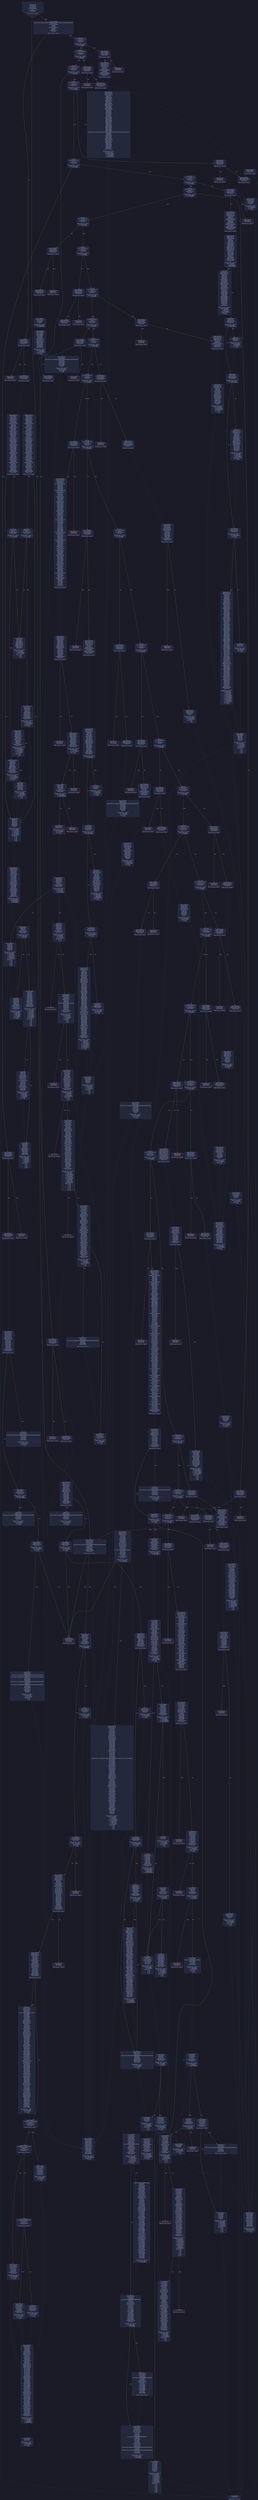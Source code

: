 digraph G {
    node [shape=box, style="filled, rounded", color="#565f89", fontcolor="#c0caf5", fontname="Helvetica", fillcolor="#24283b"];
    edge [color="#414868", fontcolor="#c0caf5", fontname="Helvetica"];
    bgcolor="#1a1b26";
    0 [ label = "[00] PUSH1 60
[02] PUSH1 40
[04] MSTORE
[05] PUSH1 04
[07] CALLDATASIZE
[08] LT
[09] PUSH2 0169
[0c] JUMPI

Stack size req: 0, sizeΔ: 0
" shape = invhouse]
    1 [ label = "[0d] PUSH4 ffffffff
[12] PUSH29 0100000000000000000000000000000000000000000000000000000000
[30] PUSH1 00
[32] CALLDATALOAD
[33] DIV
[34] AND
[35] PUSH4 06fdde03
[3a] DUP2
[3b] EQ
[3c] PUSH2 0355
[3f] JUMPI

Stack size req: 0, sizeΔ: 1
"]
    2 [ label = "[40] DUP1
[41] PUSH4 095ea7b3
[46] EQ
[47] PUSH2 03df
[4a] JUMPI

Stack size req: 1, sizeΔ: 0
Entry->Op usage:
	0->70:EQ:1
"]
    3 [ label = "[4b] DUP1
[4c] PUSH4 18160ddd
[51] EQ
[52] PUSH2 0415
[55] JUMPI

Stack size req: 1, sizeΔ: 0
Entry->Op usage:
	0->81:EQ:1
"]
    4 [ label = "[56] DUP1
[57] PUSH4 18d69faa
[5c] EQ
[5d] PUSH2 043a
[60] JUMPI

Stack size req: 1, sizeΔ: 0
Entry->Op usage:
	0->92:EQ:1
"]
    5 [ label = "[61] DUP1
[62] PUSH4 1d1cc622
[67] EQ
[68] PUSH2 044d
[6b] JUMPI

Stack size req: 1, sizeΔ: 0
Entry->Op usage:
	0->103:EQ:1
"]
    6 [ label = "[6c] DUP1
[6d] PUSH4 2092970f
[72] EQ
[73] PUSH2 0460
[76] JUMPI

Stack size req: 1, sizeΔ: 0
Entry->Op usage:
	0->114:EQ:1
"]
    7 [ label = "[77] DUP1
[78] PUSH4 23b872dd
[7d] EQ
[7e] PUSH2 0473
[81] JUMPI

Stack size req: 1, sizeΔ: 0
Entry->Op usage:
	0->125:EQ:1
"]
    8 [ label = "[82] DUP1
[83] PUSH4 2cd3fd70
[88] EQ
[89] PUSH2 049b
[8c] JUMPI

Stack size req: 1, sizeΔ: 0
Entry->Op usage:
	0->136:EQ:1
"]
    9 [ label = "[8d] DUP1
[8e] PUSH4 313ce567
[93] EQ
[94] PUSH2 04b1
[97] JUMPI

Stack size req: 1, sizeΔ: 0
Entry->Op usage:
	0->147:EQ:1
"]
    10 [ label = "[98] DUP1
[99] PUSH4 4d9a81d4
[9e] EQ
[9f] PUSH2 04da
[a2] JUMPI

Stack size req: 1, sizeΔ: 0
Entry->Op usage:
	0->158:EQ:1
"]
    11 [ label = "[a3] DUP1
[a4] PUSH4 70a08231
[a9] EQ
[aa] PUSH2 04ed
[ad] JUMPI

Stack size req: 1, sizeΔ: 0
Entry->Op usage:
	0->169:EQ:1
"]
    12 [ label = "[ae] DUP1
[af] PUSH4 95d89b41
[b4] EQ
[b5] PUSH2 050c
[b8] JUMPI

Stack size req: 1, sizeΔ: 0
Entry->Op usage:
	0->180:EQ:1
"]
    13 [ label = "[b9] DUP1
[ba] PUSH4 97c6006e
[bf] EQ
[c0] PUSH2 051f
[c3] JUMPI

Stack size req: 1, sizeΔ: 0
Entry->Op usage:
	0->191:EQ:1
"]
    14 [ label = "[c4] DUP1
[c5] PUSH4 a8c310d5
[ca] EQ
[cb] PUSH2 0537
[ce] JUMPI

Stack size req: 1, sizeΔ: 0
Entry->Op usage:
	0->202:EQ:1
"]
    15 [ label = "[cf] DUP1
[d0] PUSH4 a9059cbb
[d5] EQ
[d6] PUSH2 05c6
[d9] JUMPI

Stack size req: 1, sizeΔ: 0
Entry->Op usage:
	0->213:EQ:1
"]
    16 [ label = "[da] DUP1
[db] PUSH4 accbdfd0
[e0] EQ
[e1] PUSH2 05e8
[e4] JUMPI

Stack size req: 1, sizeΔ: 0
Entry->Op usage:
	0->224:EQ:1
"]
    17 [ label = "[e5] DUP1
[e6] PUSH4 b449c24d
[eb] EQ
[ec] PUSH2 05fb
[ef] JUMPI

Stack size req: 1, sizeΔ: 0
Entry->Op usage:
	0->235:EQ:1
"]
    18 [ label = "[f0] DUP1
[f1] PUSH4 b4a99a4e
[f6] EQ
[f7] PUSH2 061a
[fa] JUMPI

Stack size req: 1, sizeΔ: 0
Entry->Op usage:
	0->246:EQ:1
"]
    19 [ label = "[fb] DUP1
[fc] PUSH4 becf917f
[0101] EQ
[0102] PUSH2 0649
[0105] JUMPI

Stack size req: 1, sizeΔ: 0
Entry->Op usage:
	0->257:EQ:1
"]
    20 [ label = "[0106] DUP1
[0107] PUSH4 c21bbe56
[010c] EQ
[010d] PUSH2 065c
[0110] JUMPI

Stack size req: 1, sizeΔ: 0
Entry->Op usage:
	0->268:EQ:1
"]
    21 [ label = "[0111] DUP1
[0112] PUSH4 c52cb003
[0117] EQ
[0118] PUSH2 066f
[011b] JUMPI

Stack size req: 1, sizeΔ: 0
Entry->Op usage:
	0->279:EQ:1
"]
    22 [ label = "[011c] DUP1
[011d] PUSH4 d21ceba0
[0122] EQ
[0123] PUSH2 0682
[0126] JUMPI

Stack size req: 1, sizeΔ: 0
Entry->Op usage:
	0->290:EQ:1
"]
    23 [ label = "[0127] DUP1
[0128] PUSH4 d4d42c91
[012d] EQ
[012e] PUSH2 0695
[0131] JUMPI

Stack size req: 1, sizeΔ: 0
Entry->Op usage:
	0->301:EQ:1
"]
    24 [ label = "[0132] DUP1
[0133] PUSH4 d8489a81
[0138] EQ
[0139] PUSH2 06b4
[013c] JUMPI

Stack size req: 1, sizeΔ: 0
Entry->Op usage:
	0->312:EQ:1
"]
    25 [ label = "[013d] DUP1
[013e] PUSH4 dc2ba357
[0143] EQ
[0144] PUSH2 06c7
[0147] JUMPI

Stack size req: 1, sizeΔ: 0
Entry->Op usage:
	0->323:EQ:1
"]
    26 [ label = "[0148] DUP1
[0149] PUSH4 dd62ed3e
[014e] EQ
[014f] PUSH2 0782
[0152] JUMPI

Stack size req: 1, sizeΔ: 0
Entry->Op usage:
	0->334:EQ:1
"]
    27 [ label = "[0153] DUP1
[0154] PUSH4 f30faff6
[0159] EQ
[015a] PUSH2 07a7
[015d] JUMPI

Stack size req: 1, sizeΔ: 0
Entry->Op usage:
	0->345:EQ:1
"]
    28 [ label = "[015e] DUP1
[015f] PUSH4 f3e4877c
[0164] EQ
[0165] PUSH2 07bd
[0168] JUMPI

Stack size req: 1, sizeΔ: 0
Entry->Op usage:
	0->356:EQ:1
"]
    29 [ label = "[0169] JUMPDEST
[016a] PUSH1 10
[016c] SLOAD
[016d] PUSH1 00
[016f] SWAP1
[0170] PUSH22 01000000000000000000000000000000000000000000
[0187] SWAP1
[0188] DIV
[0189] PUSH1 ff
[018b] AND
[018c] ISZERO
[018d] PUSH2 034d
[0190] JUMPI

Stack size req: 0, sizeΔ: 1
"]
    30 [ label = "[0191] PUSH1 0a
[0193] SLOAD
[0194] DUP2
[0195] PUSH1 0c
[0197] SLOAD
[0198] ADD
[0199] GT
[019a] DUP1
[019b] ISZERO
[019c] PUSH2 01a7
[019f] JUMPI

Stack size req: 1, sizeΔ: 1
Entry->Op usage:
	0->408:ADD:1
"]
    31 [ label = "[01a0] POP
[01a1] PUSH1 00
[01a3] PUSH1 0a
[01a5] SLOAD
[01a6] GT

Stack size req: 1, sizeΔ: 0
Entry->Op usage:
	0->416:POP:0
Entry->Exit:
	0->😵
"]
    32 [ label = "[01a7] JUMPDEST
[01a8] ISZERO
[01a9] PUSH2 01b1
[01ac] JUMPI

Stack size req: 1, sizeΔ: -1
Entry->Op usage:
	0->424:ISZERO:0
Entry->Exit:
	0->😵
"]
    33 [ label = "[01ad] PUSH1 00
[01af] DUP1
[01b0] REVERT

Stack size req: 0, sizeΔ: 0
" color = "red"]
    34 [ label = "[01b1] JUMPDEST
[01b2] PUSH1 0e
[01b4] SLOAD
[01b5] PUSH1 01
[01b7] PUSH1 a0
[01b9] PUSH1 02
[01bb] EXP
[01bc] SUB
[01bd] AND
[01be] CALLVALUE
[01bf] DUP1
[01c0] ISZERO
[01c1] PUSH2 08fc
[01c4] MUL
[01c5] SWAP1
[01c6] PUSH1 40
[01c8] MLOAD
[01c9] PUSH1 00
[01cb] PUSH1 40
[01cd] MLOAD
[01ce] DUP1
[01cf] DUP4
[01d0] SUB
[01d1] DUP2
[01d2] DUP6
[01d3] DUP9
[01d4] DUP9
[01d5] CALL
[01d6] SWAP4
[01d7] POP
[01d8] POP
[01d9] POP
[01da] POP
[01db] ISZERO
[01dc] ISZERO
[01dd] PUSH2 01e5
[01e0] JUMPI

Stack size req: 0, sizeΔ: 0
"]
    35 [ label = "[01e1] PUSH1 00
[01e3] DUP1
[01e4] REVERT

Stack size req: 0, sizeΔ: 0
" color = "red"]
    36 [ label = "[01e5] JUMPDEST
[01e6] PUSH1 01
[01e8] PUSH1 a0
[01ea] PUSH1 02
[01ec] EXP
[01ed] SUB
[01ee] CALLER
[01ef] AND
[01f0] PUSH1 00
[01f2] SWAP1
[01f3] DUP2
[01f4] MSTORE
[01f5] PUSH1 13
[01f7] PUSH1 20
[01f9] MSTORE
[01fa] PUSH1 40
[01fc] SWAP1
[01fd] SHA3
[01fe] SLOAD
[01ff] PUSH1 ff
[0201] AND
[0202] ISZERO
[0203] ISZERO
[0204] PUSH2 0293
[0207] JUMPI

Stack size req: 0, sizeΔ: 0
"]
    37 [ label = "[0208] POP
[0209] PUSH1 03
[020b] SLOAD
[020c] PUSH1 0c
[020e] DUP1
[020f] SLOAD
[0210] PUSH8 0de0b6b3a7640000
[0219] SWAP1
[021a] SWAP3
[021b] MUL
[021c] SWAP2
[021d] DUP3
[021e] ADD
[021f] SWAP1
[0220] SSTORE
[0221] PUSH1 01
[0223] PUSH1 a0
[0225] PUSH1 02
[0227] EXP
[0228] SUB
[0229] CALLER
[022a] DUP2
[022b] AND
[022c] PUSH1 00
[022e] DUP2
[022f] DUP2
[0230] MSTORE
[0231] PUSH1 11
[0233] PUSH1 20
[0235] MSTORE
[0236] PUSH1 40
[0238] SWAP1
[0239] DUP2
[023a] SWAP1
[023b] SHA3
[023c] DUP1
[023d] SLOAD
[023e] DUP6
[023f] ADD
[0240] SWAP1
[0241] SSTORE
[0242] PUSH1 02
[0244] DUP1
[0245] SLOAD
[0246] DUP6
[0247] ADD
[0248] SWAP1
[0249] SSTORE
[024a] SWAP1
[024b] SWAP2
[024c] ADDRESS
[024d] AND
[024e] SWAP1
[024f] PUSH1 00
[0251] DUP1
[0252] MLOAD
[0253] PUSH1 20
[0255] PUSH2 1439
[0258] DUP4
[0259] CODECOPY
[025a] DUP2
[025b] MLOAD
[025c] SWAP2
[025d] MSTORE
[025e] SWAP1
[025f] DUP5
[0260] SWAP1
[0261] MLOAD
[0262] SWAP1
[0263] DUP2
[0264] MSTORE
[0265] PUSH1 20
[0267] ADD
[0268] PUSH1 40
[026a] MLOAD
[026b] DUP1
[026c] SWAP2
[026d] SUB
[026e] SWAP1
[026f] LOG3
[0270] PUSH1 01
[0272] PUSH1 a0
[0274] PUSH1 02
[0276] EXP
[0277] SUB
[0278] CALLER
[0279] AND
[027a] PUSH1 00
[027c] SWAP1
[027d] DUP2
[027e] MSTORE
[027f] PUSH1 13
[0281] PUSH1 20
[0283] MSTORE
[0284] PUSH1 40
[0286] SWAP1
[0287] SHA3
[0288] DUP1
[0289] SLOAD
[028a] PUSH1 ff
[028c] NOT
[028d] AND
[028e] PUSH1 01
[0290] OR
[0291] SWAP1
[0292] SSTORE

Stack size req: 1, sizeΔ: 0
Entry->Op usage:
	0->520:POP:0
Entry->Exit:
	0->😵
"]
    38 [ label = "[0293] JUMPDEST
[0294] PUSH7 1ff973cafa8000
[029c] CALLVALUE
[029d] LT
[029e] PUSH2 02b0
[02a1] JUMPI

Stack size req: 0, sizeΔ: 0
"]
    39 [ label = "[02a2] PUSH1 0d
[02a4] SLOAD
[02a5] CALLVALUE
[02a6] MUL
[02a7] PUSH1 04
[02a9] MUL
[02aa] SWAP1
[02ab] POP
[02ac] PUSH2 02f1
[02af] JUMP

Stack size req: 1, sizeΔ: 0
Entry->Op usage:
	0->683:POP:0
Entry->Exit:
	0->😵
"]
    40 [ label = "[02b0] JUMPDEST
[02b1] PUSH7 1550f7dca70000
[02b9] CALLVALUE
[02ba] LT
[02bb] PUSH2 02cd
[02be] JUMPI

Stack size req: 0, sizeΔ: 0
"]
    41 [ label = "[02bf] PUSH1 0d
[02c1] SLOAD
[02c2] CALLVALUE
[02c3] MUL
[02c4] PUSH1 03
[02c6] MUL
[02c7] SWAP1
[02c8] POP
[02c9] PUSH2 02f1
[02cc] JUMP

Stack size req: 1, sizeΔ: 0
Entry->Op usage:
	0->712:POP:0
Entry->Exit:
	0->😵
"]
    42 [ label = "[02cd] JUMPDEST
[02ce] PUSH7 0aa87bee538000
[02d6] CALLVALUE
[02d7] LT
[02d8] PUSH2 02ea
[02db] JUMPI

Stack size req: 0, sizeΔ: 0
"]
    43 [ label = "[02dc] PUSH1 0d
[02de] SLOAD
[02df] CALLVALUE
[02e0] MUL
[02e1] PUSH1 02
[02e3] MUL
[02e4] SWAP1
[02e5] POP
[02e6] PUSH2 02f1
[02e9] JUMP

Stack size req: 1, sizeΔ: 0
Entry->Op usage:
	0->741:POP:0
Entry->Exit:
	0->😵
"]
    44 [ label = "[02ea] JUMPDEST
[02eb] POP
[02ec] PUSH1 0d
[02ee] SLOAD
[02ef] CALLVALUE
[02f0] MUL

Stack size req: 1, sizeΔ: 0
Entry->Op usage:
	0->747:POP:0
Entry->Exit:
	0->😵
"]
    45 [ label = "[02f1] JUMPDEST
[02f2] PUSH1 0c
[02f4] DUP1
[02f5] SLOAD
[02f6] DUP3
[02f7] ADD
[02f8] SWAP1
[02f9] SSTORE
[02fa] PUSH1 01
[02fc] PUSH1 a0
[02fe] PUSH1 02
[0300] EXP
[0301] SUB
[0302] CALLER
[0303] DUP2
[0304] AND
[0305] PUSH1 00
[0307] DUP2
[0308] DUP2
[0309] MSTORE
[030a] PUSH1 11
[030c] PUSH1 20
[030e] MSTORE
[030f] PUSH1 40
[0311] SWAP1
[0312] DUP2
[0313] SWAP1
[0314] SHA3
[0315] DUP1
[0316] SLOAD
[0317] DUP6
[0318] ADD
[0319] SWAP1
[031a] SSTORE
[031b] PUSH1 02
[031d] DUP1
[031e] SLOAD
[031f] DUP6
[0320] ADD
[0321] SWAP1
[0322] SSTORE
[0323] SWAP1
[0324] SWAP2
[0325] ADDRESS
[0326] AND
[0327] SWAP1
[0328] PUSH1 00
[032a] DUP1
[032b] MLOAD
[032c] PUSH1 20
[032e] PUSH2 1439
[0331] DUP4
[0332] CODECOPY
[0333] DUP2
[0334] MLOAD
[0335] SWAP2
[0336] MSTORE
[0337] SWAP1
[0338] DUP5
[0339] SWAP1
[033a] MLOAD
[033b] SWAP1
[033c] DUP2
[033d] MSTORE
[033e] PUSH1 20
[0340] ADD
[0341] PUSH1 40
[0343] MLOAD
[0344] DUP1
[0345] SWAP2
[0346] SUB
[0347] SWAP1
[0348] LOG3
[0349] PUSH2 0352
[034c] JUMP

Stack size req: 1, sizeΔ: 0
Entry->Op usage:
	0->759:ADD:0
	0->792:ADD:0
	0->800:ADD:0
	0->829:MSTORE:1
"]
    46 [ label = "[034d] JUMPDEST
[034e] PUSH1 00
[0350] DUP1
[0351] REVERT

Stack size req: 0, sizeΔ: 0
" color = "red"]
    47 [ label = "[0352] JUMPDEST
[0353] POP
[0354] STOP

Stack size req: 1, sizeΔ: -1
Entry->Op usage:
	0->851:POP:0
Entry->Exit:
	0->😵
" color = "darkblue"]
    48 [ label = "[0355] JUMPDEST
[0356] CALLVALUE
[0357] ISZERO
[0358] PUSH2 0360
[035b] JUMPI

Stack size req: 0, sizeΔ: 0
"]
    49 [ label = "[035c] PUSH1 00
[035e] DUP1
[035f] REVERT

Stack size req: 0, sizeΔ: 0
" color = "red"]
    50 [ label = "[0360] JUMPDEST
[0361] PUSH2 0368
[0364] PUSH2 080e
[0367] JUMP

Stack size req: 0, sizeΔ: 1
"]
    51 [ label = "[0368] JUMPDEST
[0369] PUSH1 40
[036b] MLOAD
[036c] PUSH1 20
[036e] DUP1
[036f] DUP3
[0370] MSTORE
[0371] DUP2
[0372] SWAP1
[0373] DUP2
[0374] ADD
[0375] DUP4
[0376] DUP2
[0377] DUP2
[0378] MLOAD
[0379] DUP2
[037a] MSTORE
[037b] PUSH1 20
[037d] ADD
[037e] SWAP2
[037f] POP
[0380] DUP1
[0381] MLOAD
[0382] SWAP1
[0383] PUSH1 20
[0385] ADD
[0386] SWAP1
[0387] DUP1
[0388] DUP4
[0389] DUP4
[038a] PUSH1 00

Stack size req: 1, sizeΔ: 9
Entry->Op usage:
	0->888:MLOAD:0
	0->897:MLOAD:0
	0->901:ADD:1
"]
    52 [ label = "[038c] JUMPDEST
[038d] DUP4
[038e] DUP2
[038f] LT
[0390] ISZERO
[0391] PUSH2 03a4
[0394] JUMPI

Stack size req: 4, sizeΔ: 0
Entry->Op usage:
	0->911:LT:0
	3->911:LT:1
"]
    53 [ label = "[0395] DUP1
[0396] DUP3
[0397] ADD
[0398] MLOAD
[0399] DUP4
[039a] DUP3
[039b] ADD
[039c] MSTORE
[039d] PUSH1 20
[039f] ADD
[03a0] PUSH2 038c
[03a3] JUMP

Stack size req: 3, sizeΔ: 0
Entry->Op usage:
	0->919:ADD:1
	0->923:ADD:0
	0->927:ADD:1
	1->919:ADD:0
	2->923:ADD:1
Entry->Exit:
	0->😵
"]
    54 [ label = "[03a4] JUMPDEST
[03a5] POP
[03a6] POP
[03a7] POP
[03a8] POP
[03a9] SWAP1
[03aa] POP
[03ab] SWAP1
[03ac] DUP2
[03ad] ADD
[03ae] SWAP1
[03af] PUSH1 1f
[03b1] AND
[03b2] DUP1
[03b3] ISZERO
[03b4] PUSH2 03d1
[03b7] JUMPI

Stack size req: 7, sizeΔ: -5
Entry->Op usage:
	0->933:POP:0
	1->934:POP:0
	2->935:POP:0
	3->936:POP:0
	4->941:ADD:0
	4->945:AND:1
	4->947:ISZERO:0
	5->938:POP:0
	6->941:ADD:1
Entry->Exit:
	0->😵
	1->😵
	2->😵
	3->😵
	4->0
	5->😵
	6->😵
"]
    55 [ label = "[03b8] DUP1
[03b9] DUP3
[03ba] SUB
[03bb] DUP1
[03bc] MLOAD
[03bd] PUSH1 01
[03bf] DUP4
[03c0] PUSH1 20
[03c2] SUB
[03c3] PUSH2 0100
[03c6] EXP
[03c7] SUB
[03c8] NOT
[03c9] AND
[03ca] DUP2
[03cb] MSTORE
[03cc] PUSH1 20
[03ce] ADD
[03cf] SWAP2
[03d0] POP

Stack size req: 2, sizeΔ: 0
Entry->Op usage:
	0->954:SUB:1
	0->962:SUB:1
	1->954:SUB:0
	1->976:POP:0
Entry->Exit:
	1->😵
"]
    56 [ label = "[03d1] JUMPDEST
[03d2] POP
[03d3] SWAP3
[03d4] POP
[03d5] POP
[03d6] POP
[03d7] PUSH1 40
[03d9] MLOAD
[03da] DUP1
[03db] SWAP2
[03dc] SUB
[03dd] SWAP1
[03de] RETURN

Stack size req: 5, sizeΔ: -5
Entry->Op usage:
	0->978:POP:0
	1->988:SUB:0
	2->981:POP:0
	3->982:POP:0
	4->980:POP:0
Entry->Exit:
	0->😵
	1->😵
	2->😵
	3->😵
	4->😵
" color = "darkblue"]
    57 [ label = "[03df] JUMPDEST
[03e0] CALLVALUE
[03e1] ISZERO
[03e2] PUSH2 03ea
[03e5] JUMPI

Stack size req: 0, sizeΔ: 0
"]
    58 [ label = "[03e6] PUSH1 00
[03e8] DUP1
[03e9] REVERT

Stack size req: 0, sizeΔ: 0
" color = "red"]
    59 [ label = "[03ea] JUMPDEST
[03eb] PUSH2 0401
[03ee] PUSH1 01
[03f0] PUSH1 a0
[03f2] PUSH1 02
[03f4] EXP
[03f5] SUB
[03f6] PUSH1 04
[03f8] CALLDATALOAD
[03f9] AND
[03fa] PUSH1 24
[03fc] CALLDATALOAD
[03fd] PUSH2 08ac
[0400] JUMP

Stack size req: 0, sizeΔ: 3
"]
    60 [ label = "[0401] JUMPDEST
[0402] PUSH1 40
[0404] MLOAD
[0405] SWAP1
[0406] ISZERO
[0407] ISZERO
[0408] DUP2
[0409] MSTORE
[040a] PUSH1 20
[040c] ADD
[040d] PUSH1 40
[040f] MLOAD
[0410] DUP1
[0411] SWAP2
[0412] SUB
[0413] SWAP1
[0414] RETURN

Stack size req: 1, sizeΔ: -1
Entry->Op usage:
	0->1030:ISZERO:0
Entry->Exit:
	0->😵
" color = "darkblue"]
    61 [ label = "[0415] JUMPDEST
[0416] CALLVALUE
[0417] ISZERO
[0418] PUSH2 0420
[041b] JUMPI

Stack size req: 0, sizeΔ: 0
"]
    62 [ label = "[041c] PUSH1 00
[041e] DUP1
[041f] REVERT

Stack size req: 0, sizeΔ: 0
" color = "red"]
    63 [ label = "[0420] JUMPDEST
[0421] PUSH2 0428
[0424] PUSH2 0919
[0427] JUMP

Stack size req: 0, sizeΔ: 1
"]
    64 [ label = "[0428] JUMPDEST
[0429] PUSH1 40
[042b] MLOAD
[042c] SWAP1
[042d] DUP2
[042e] MSTORE
[042f] PUSH1 20
[0431] ADD
[0432] PUSH1 40
[0434] MLOAD
[0435] DUP1
[0436] SWAP2
[0437] SUB
[0438] SWAP1
[0439] RETURN

Stack size req: 1, sizeΔ: -1
Entry->Op usage:
	0->1070:MSTORE:1
Entry->Exit:
	0->😵
" color = "darkblue"]
    65 [ label = "[043a] JUMPDEST
[043b] CALLVALUE
[043c] ISZERO
[043d] PUSH2 0445
[0440] JUMPI

Stack size req: 0, sizeΔ: 0
"]
    66 [ label = "[0441] PUSH1 00
[0443] DUP1
[0444] REVERT

Stack size req: 0, sizeΔ: 0
" color = "red"]
    67 [ label = "[0445] JUMPDEST
[0446] PUSH2 0401
[0449] PUSH2 0920
[044c] JUMP

Stack size req: 0, sizeΔ: 1
"]
    68 [ label = "[044d] JUMPDEST
[044e] CALLVALUE
[044f] ISZERO
[0450] PUSH2 0458
[0453] JUMPI

Stack size req: 0, sizeΔ: 0
"]
    69 [ label = "[0454] PUSH1 00
[0456] DUP1
[0457] REVERT

Stack size req: 0, sizeΔ: 0
" color = "red"]
    70 [ label = "[0458] JUMPDEST
[0459] PUSH2 0428
[045c] PUSH2 0a17
[045f] JUMP

Stack size req: 0, sizeΔ: 1
"]
    71 [ label = "[0460] JUMPDEST
[0461] CALLVALUE
[0462] ISZERO
[0463] PUSH2 046b
[0466] JUMPI

Stack size req: 0, sizeΔ: 0
"]
    72 [ label = "[0467] PUSH1 00
[0469] DUP1
[046a] REVERT

Stack size req: 0, sizeΔ: 0
" color = "red"]
    73 [ label = "[046b] JUMPDEST
[046c] PUSH2 0401
[046f] PUSH2 0a1d
[0472] JUMP

Stack size req: 0, sizeΔ: 1
"]
    74 [ label = "[0473] JUMPDEST
[0474] CALLVALUE
[0475] ISZERO
[0476] PUSH2 047e
[0479] JUMPI

Stack size req: 0, sizeΔ: 0
"]
    75 [ label = "[047a] PUSH1 00
[047c] DUP1
[047d] REVERT

Stack size req: 0, sizeΔ: 0
" color = "red"]
    76 [ label = "[047e] JUMPDEST
[047f] PUSH2 0401
[0482] PUSH1 01
[0484] PUSH1 a0
[0486] PUSH1 02
[0488] EXP
[0489] SUB
[048a] PUSH1 04
[048c] CALLDATALOAD
[048d] DUP2
[048e] AND
[048f] SWAP1
[0490] PUSH1 24
[0492] CALLDATALOAD
[0493] AND
[0494] PUSH1 44
[0496] CALLDATALOAD
[0497] PUSH2 0af8
[049a] JUMP

Stack size req: 0, sizeΔ: 4
"]
    77 [ label = "[049b] JUMPDEST
[049c] CALLVALUE
[049d] ISZERO
[049e] PUSH2 04a6
[04a1] JUMPI

Stack size req: 0, sizeΔ: 0
"]
    78 [ label = "[04a2] PUSH1 00
[04a4] DUP1
[04a5] REVERT

Stack size req: 0, sizeΔ: 0
" color = "red"]
    79 [ label = "[04a6] JUMPDEST
[04a7] PUSH2 0401
[04aa] PUSH1 04
[04ac] CALLDATALOAD
[04ad] PUSH2 0c01
[04b0] JUMP

Stack size req: 0, sizeΔ: 2
"]
    80 [ label = "[04b1] JUMPDEST
[04b2] CALLVALUE
[04b3] ISZERO
[04b4] PUSH2 04bc
[04b7] JUMPI

Stack size req: 0, sizeΔ: 0
"]
    81 [ label = "[04b8] PUSH1 00
[04ba] DUP1
[04bb] REVERT

Stack size req: 0, sizeΔ: 0
" color = "red"]
    82 [ label = "[04bc] JUMPDEST
[04bd] PUSH2 04c4
[04c0] PUSH2 0cc0
[04c3] JUMP

Stack size req: 0, sizeΔ: 1
"]
    83 [ label = "[04c4] JUMPDEST
[04c5] PUSH1 40
[04c7] MLOAD
[04c8] PUSH1 ff
[04ca] SWAP1
[04cb] SWAP2
[04cc] AND
[04cd] DUP2
[04ce] MSTORE
[04cf] PUSH1 20
[04d1] ADD
[04d2] PUSH1 40
[04d4] MLOAD
[04d5] DUP1
[04d6] SWAP2
[04d7] SUB
[04d8] SWAP1
[04d9] RETURN

Stack size req: 1, sizeΔ: -1
Entry->Op usage:
	0->1228:AND:0
	0->1230:MSTORE:1
Entry->Exit:
	0->😵
" color = "darkblue"]
    84 [ label = "[04da] JUMPDEST
[04db] CALLVALUE
[04dc] ISZERO
[04dd] PUSH2 04e5
[04e0] JUMPI

Stack size req: 0, sizeΔ: 0
"]
    85 [ label = "[04e1] PUSH1 00
[04e3] DUP1
[04e4] REVERT

Stack size req: 0, sizeΔ: 0
" color = "red"]
    86 [ label = "[04e5] JUMPDEST
[04e6] PUSH2 0401
[04e9] PUSH2 0cc5
[04ec] JUMP

Stack size req: 0, sizeΔ: 1
"]
    87 [ label = "[04ed] JUMPDEST
[04ee] CALLVALUE
[04ef] ISZERO
[04f0] PUSH2 04f8
[04f3] JUMPI

Stack size req: 0, sizeΔ: 0
"]
    88 [ label = "[04f4] PUSH1 00
[04f6] DUP1
[04f7] REVERT

Stack size req: 0, sizeΔ: 0
" color = "red"]
    89 [ label = "[04f8] JUMPDEST
[04f9] PUSH2 0428
[04fc] PUSH1 01
[04fe] PUSH1 a0
[0500] PUSH1 02
[0502] EXP
[0503] SUB
[0504] PUSH1 04
[0506] CALLDATALOAD
[0507] AND
[0508] PUSH2 0ce8
[050b] JUMP

Stack size req: 0, sizeΔ: 2
"]
    90 [ label = "[050c] JUMPDEST
[050d] CALLVALUE
[050e] ISZERO
[050f] PUSH2 0517
[0512] JUMPI

Stack size req: 0, sizeΔ: 0
"]
    91 [ label = "[0513] PUSH1 00
[0515] DUP1
[0516] REVERT

Stack size req: 0, sizeΔ: 0
" color = "red"]
    92 [ label = "[0517] JUMPDEST
[0518] PUSH2 0368
[051b] PUSH2 0d03
[051e] JUMP

Stack size req: 0, sizeΔ: 1
"]
    93 [ label = "[051f] JUMPDEST
[0520] CALLVALUE
[0521] ISZERO
[0522] PUSH2 052a
[0525] JUMPI

Stack size req: 0, sizeΔ: 0
"]
    94 [ label = "[0526] PUSH1 00
[0528] DUP1
[0529] REVERT

Stack size req: 0, sizeΔ: 0
" color = "red"]
    95 [ label = "[052a] JUMPDEST
[052b] PUSH2 0535
[052e] PUSH1 04
[0530] CALLDATALOAD
[0531] PUSH2 0d6e
[0534] JUMP

Stack size req: 0, sizeΔ: 2
"]
    96 [ label = "[0535] JUMPDEST
[0536] STOP

Stack size req: 0, sizeΔ: 0
" color = "darkblue"]
    97 [ label = "[0537] JUMPDEST
[0538] CALLVALUE
[0539] ISZERO
[053a] PUSH2 0542
[053d] JUMPI

Stack size req: 0, sizeΔ: 0
"]
    98 [ label = "[053e] PUSH1 00
[0540] DUP1
[0541] REVERT

Stack size req: 0, sizeΔ: 0
" color = "red"]
    99 [ label = "[0542] JUMPDEST
[0543] PUSH2 0535
[0546] PUSH1 04
[0548] PUSH1 24
[054a] DUP2
[054b] CALLDATALOAD
[054c] DUP2
[054d] DUP2
[054e] ADD
[054f] SWAP1
[0550] DUP4
[0551] ADD
[0552] CALLDATALOAD
[0553] DUP1
[0554] PUSH1 20
[0556] DUP2
[0557] DUP2
[0558] MUL
[0559] ADD
[055a] PUSH1 40
[055c] MLOAD
[055d] SWAP1
[055e] DUP2
[055f] ADD
[0560] PUSH1 40
[0562] MSTORE
[0563] DUP1
[0564] SWAP4
[0565] SWAP3
[0566] SWAP2
[0567] SWAP1
[0568] DUP2
[0569] DUP2
[056a] MSTORE
[056b] PUSH1 20
[056d] ADD
[056e] DUP4
[056f] DUP4
[0570] PUSH1 20
[0572] MUL
[0573] DUP1
[0574] DUP3
[0575] DUP5
[0576] CALLDATACOPY
[0577] DUP3
[0578] ADD
[0579] SWAP2
[057a] POP
[057b] POP
[057c] POP
[057d] POP
[057e] POP
[057f] POP
[0580] SWAP2
[0581] SWAP1
[0582] DUP1
[0583] CALLDATALOAD
[0584] SWAP1
[0585] PUSH1 20
[0587] ADD
[0588] SWAP1
[0589] DUP3
[058a] ADD
[058b] DUP1
[058c] CALLDATALOAD
[058d] SWAP1
[058e] PUSH1 20
[0590] ADD
[0591] SWAP1
[0592] DUP1
[0593] DUP1
[0594] PUSH1 20
[0596] MUL
[0597] PUSH1 20
[0599] ADD
[059a] PUSH1 40
[059c] MLOAD
[059d] SWAP1
[059e] DUP2
[059f] ADD
[05a0] PUSH1 40
[05a2] MSTORE
[05a3] DUP1
[05a4] SWAP4
[05a5] SWAP3
[05a6] SWAP2
[05a7] SWAP1
[05a8] DUP2
[05a9] DUP2
[05aa] MSTORE
[05ab] PUSH1 20
[05ad] ADD
[05ae] DUP4
[05af] DUP4
[05b0] PUSH1 20
[05b2] MUL
[05b3] DUP1
[05b4] DUP3
[05b5] DUP5
[05b6] CALLDATACOPY
[05b7] POP
[05b8] SWAP5
[05b9] SWAP7
[05ba] POP
[05bb] PUSH2 0d8e
[05be] SWAP6
[05bf] POP
[05c0] POP
[05c1] POP
[05c2] POP
[05c3] POP
[05c4] POP
[05c5] JUMP

Stack size req: 0, sizeΔ: 3
"]
    100 [ label = "[05c6] JUMPDEST
[05c7] CALLVALUE
[05c8] ISZERO
[05c9] PUSH2 05d1
[05cc] JUMPI

Stack size req: 0, sizeΔ: 0
"]
    101 [ label = "[05cd] PUSH1 00
[05cf] DUP1
[05d0] REVERT

Stack size req: 0, sizeΔ: 0
" color = "red"]
    102 [ label = "[05d1] JUMPDEST
[05d2] PUSH2 0401
[05d5] PUSH1 01
[05d7] PUSH1 a0
[05d9] PUSH1 02
[05db] EXP
[05dc] SUB
[05dd] PUSH1 04
[05df] CALLDATALOAD
[05e0] AND
[05e1] PUSH1 24
[05e3] CALLDATALOAD
[05e4] PUSH2 0eee
[05e7] JUMP

Stack size req: 0, sizeΔ: 3
"]
    103 [ label = "[05e8] JUMPDEST
[05e9] CALLVALUE
[05ea] ISZERO
[05eb] PUSH2 05f3
[05ee] JUMPI

Stack size req: 0, sizeΔ: 0
"]
    104 [ label = "[05ef] PUSH1 00
[05f1] DUP1
[05f2] REVERT

Stack size req: 0, sizeΔ: 0
" color = "red"]
    105 [ label = "[05f3] JUMPDEST
[05f4] PUSH2 0401
[05f7] PUSH2 0fa4
[05fa] JUMP

Stack size req: 0, sizeΔ: 1
"]
    106 [ label = "[05fb] JUMPDEST
[05fc] CALLVALUE
[05fd] ISZERO
[05fe] PUSH2 0606
[0601] JUMPI

Stack size req: 0, sizeΔ: 0
"]
    107 [ label = "[0602] PUSH1 00
[0604] DUP1
[0605] REVERT

Stack size req: 0, sizeΔ: 0
" color = "red"]
    108 [ label = "[0606] JUMPDEST
[0607] PUSH2 0401
[060a] PUSH1 01
[060c] PUSH1 a0
[060e] PUSH1 02
[0610] EXP
[0611] SUB
[0612] PUSH1 04
[0614] CALLDATALOAD
[0615] AND
[0616] PUSH2 0fc6
[0619] JUMP

Stack size req: 0, sizeΔ: 2
"]
    109 [ label = "[061a] JUMPDEST
[061b] CALLVALUE
[061c] ISZERO
[061d] PUSH2 0625
[0620] JUMPI

Stack size req: 0, sizeΔ: 0
"]
    110 [ label = "[0621] PUSH1 00
[0623] DUP1
[0624] REVERT

Stack size req: 0, sizeΔ: 0
" color = "red"]
    111 [ label = "[0625] JUMPDEST
[0626] PUSH2 062d
[0629] PUSH2 0fdb
[062c] JUMP

Stack size req: 0, sizeΔ: 1
"]
    112 [ label = "[062d] JUMPDEST
[062e] PUSH1 40
[0630] MLOAD
[0631] PUSH1 01
[0633] PUSH1 a0
[0635] PUSH1 02
[0637] EXP
[0638] SUB
[0639] SWAP1
[063a] SWAP2
[063b] AND
[063c] DUP2
[063d] MSTORE
[063e] PUSH1 20
[0640] ADD
[0641] PUSH1 40
[0643] MLOAD
[0644] DUP1
[0645] SWAP2
[0646] SUB
[0647] SWAP1
[0648] RETURN

Stack size req: 1, sizeΔ: -1
Entry->Op usage:
	0->1595:AND:0
	0->1597:MSTORE:1
Entry->Exit:
	0->😵
" color = "darkblue"]
    113 [ label = "[0649] JUMPDEST
[064a] CALLVALUE
[064b] ISZERO
[064c] PUSH2 0654
[064f] JUMPI

Stack size req: 0, sizeΔ: 0
"]
    114 [ label = "[0650] PUSH1 00
[0652] DUP1
[0653] REVERT

Stack size req: 0, sizeΔ: 0
" color = "red"]
    115 [ label = "[0654] JUMPDEST
[0655] PUSH2 062d
[0658] PUSH2 0fea
[065b] JUMP

Stack size req: 0, sizeΔ: 1
"]
    116 [ label = "[065c] JUMPDEST
[065d] CALLVALUE
[065e] ISZERO
[065f] PUSH2 0667
[0662] JUMPI

Stack size req: 0, sizeΔ: 0
"]
    117 [ label = "[0663] PUSH1 00
[0665] DUP1
[0666] REVERT

Stack size req: 0, sizeΔ: 0
" color = "red"]
    118 [ label = "[0667] JUMPDEST
[0668] PUSH2 0401
[066b] PUSH2 0ff9
[066e] JUMP

Stack size req: 0, sizeΔ: 1
"]
    119 [ label = "[066f] JUMPDEST
[0670] CALLVALUE
[0671] ISZERO
[0672] PUSH2 067a
[0675] JUMPI

Stack size req: 0, sizeΔ: 0
"]
    120 [ label = "[0676] PUSH1 00
[0678] DUP1
[0679] REVERT

Stack size req: 0, sizeΔ: 0
" color = "red"]
    121 [ label = "[067a] JUMPDEST
[067b] PUSH2 0428
[067e] PUSH2 101a
[0681] JUMP

Stack size req: 0, sizeΔ: 1
"]
    122 [ label = "[0682] JUMPDEST
[0683] CALLVALUE
[0684] ISZERO
[0685] PUSH2 068d
[0688] JUMPI

Stack size req: 0, sizeΔ: 0
"]
    123 [ label = "[0689] PUSH1 00
[068b] DUP1
[068c] REVERT

Stack size req: 0, sizeΔ: 0
" color = "red"]
    124 [ label = "[068d] JUMPDEST
[068e] PUSH2 062d
[0691] PUSH2 1020
[0694] JUMP

Stack size req: 0, sizeΔ: 1
"]
    125 [ label = "[0695] JUMPDEST
[0696] CALLVALUE
[0697] ISZERO
[0698] PUSH2 06a0
[069b] JUMPI

Stack size req: 0, sizeΔ: 0
"]
    126 [ label = "[069c] PUSH1 00
[069e] DUP1
[069f] REVERT

Stack size req: 0, sizeΔ: 0
" color = "red"]
    127 [ label = "[06a0] JUMPDEST
[06a1] PUSH2 0535
[06a4] PUSH1 04
[06a6] CALLDATALOAD
[06a7] PUSH1 24
[06a9] CALLDATALOAD
[06aa] PUSH1 44
[06ac] CALLDATALOAD
[06ad] PUSH1 64
[06af] CALLDATALOAD
[06b0] PUSH2 102f
[06b3] JUMP

Stack size req: 0, sizeΔ: 5
"]
    128 [ label = "[06b4] JUMPDEST
[06b5] CALLVALUE
[06b6] ISZERO
[06b7] PUSH2 06bf
[06ba] JUMPI

Stack size req: 0, sizeΔ: 0
"]
    129 [ label = "[06bb] PUSH1 00
[06bd] DUP1
[06be] REVERT

Stack size req: 0, sizeΔ: 0
" color = "red"]
    130 [ label = "[06bf] JUMPDEST
[06c0] PUSH2 0428
[06c3] PUSH2 105e
[06c6] JUMP

Stack size req: 0, sizeΔ: 1
"]
    131 [ label = "[06c7] JUMPDEST
[06c8] CALLVALUE
[06c9] ISZERO
[06ca] PUSH2 06d2
[06cd] JUMPI

Stack size req: 0, sizeΔ: 0
"]
    132 [ label = "[06ce] PUSH1 00
[06d0] DUP1
[06d1] REVERT

Stack size req: 0, sizeΔ: 0
" color = "red"]
    133 [ label = "[06d2] JUMPDEST
[06d3] PUSH2 0535
[06d6] PUSH1 04
[06d8] PUSH1 24
[06da] DUP2
[06db] CALLDATALOAD
[06dc] DUP2
[06dd] DUP2
[06de] ADD
[06df] SWAP1
[06e0] DUP4
[06e1] ADD
[06e2] CALLDATALOAD
[06e3] DUP1
[06e4] PUSH1 20
[06e6] PUSH1 1f
[06e8] DUP3
[06e9] ADD
[06ea] DUP2
[06eb] SWAP1
[06ec] DIV
[06ed] DUP2
[06ee] MUL
[06ef] ADD
[06f0] PUSH1 40
[06f2] MLOAD
[06f3] SWAP1
[06f4] DUP2
[06f5] ADD
[06f6] PUSH1 40
[06f8] MSTORE
[06f9] DUP2
[06fa] DUP2
[06fb] MSTORE
[06fc] SWAP3
[06fd] SWAP2
[06fe] SWAP1
[06ff] PUSH1 20
[0701] DUP5
[0702] ADD
[0703] DUP4
[0704] DUP4
[0705] DUP1
[0706] DUP3
[0707] DUP5
[0708] CALLDATACOPY
[0709] DUP3
[070a] ADD
[070b] SWAP2
[070c] POP
[070d] POP
[070e] POP
[070f] POP
[0710] POP
[0711] POP
[0712] SWAP2
[0713] SWAP1
[0714] DUP1
[0715] CALLDATALOAD
[0716] SWAP1
[0717] PUSH1 20
[0719] ADD
[071a] SWAP1
[071b] DUP3
[071c] ADD
[071d] DUP1
[071e] CALLDATALOAD
[071f] SWAP1
[0720] PUSH1 20
[0722] ADD
[0723] SWAP1
[0724] DUP1
[0725] DUP1
[0726] PUSH1 1f
[0728] ADD
[0729] PUSH1 20
[072b] DUP1
[072c] SWAP2
[072d] DIV
[072e] MUL
[072f] PUSH1 20
[0731] ADD
[0732] PUSH1 40
[0734] MLOAD
[0735] SWAP1
[0736] DUP2
[0737] ADD
[0738] PUSH1 40
[073a] MSTORE
[073b] DUP2
[073c] DUP2
[073d] MSTORE
[073e] SWAP3
[073f] SWAP2
[0740] SWAP1
[0741] PUSH1 20
[0743] DUP5
[0744] ADD
[0745] DUP4
[0746] DUP4
[0747] DUP1
[0748] DUP3
[0749] DUP5
[074a] CALLDATACOPY
[074b] POP
[074c] SWAP5
[074d] SWAP7
[074e] POP
[074f] POP
[0750] DUP5
[0751] CALLDATALOAD
[0752] SWAP5
[0753] PUSH1 20
[0755] DUP2
[0756] ADD
[0757] CALLDATALOAD
[0758] SWAP5
[0759] POP
[075a] PUSH1 40
[075c] DUP2
[075d] ADD
[075e] CALLDATALOAD
[075f] SWAP4
[0760] POP
[0761] PUSH1 01
[0763] PUSH1 a0
[0765] PUSH1 02
[0767] EXP
[0768] SUB
[0769] PUSH1 60
[076b] DUP3
[076c] ADD
[076d] CALLDATALOAD
[076e] DUP2
[076f] AND
[0770] SWAP4
[0771] POP
[0772] PUSH1 80
[0774] DUP3
[0775] ADD
[0776] CALLDATALOAD
[0777] AND
[0778] SWAP2
[0779] POP
[077a] PUSH1 a0
[077c] ADD
[077d] CALLDATALOAD
[077e] PUSH2 1064
[0781] JUMP

Stack size req: 0, sizeΔ: 9
"]
    134 [ label = "[0782] JUMPDEST
[0783] CALLVALUE
[0784] ISZERO
[0785] PUSH2 078d
[0788] JUMPI

Stack size req: 0, sizeΔ: 0
"]
    135 [ label = "[0789] PUSH1 00
[078b] DUP1
[078c] REVERT

Stack size req: 0, sizeΔ: 0
" color = "red"]
    136 [ label = "[078d] JUMPDEST
[078e] PUSH2 0428
[0791] PUSH1 01
[0793] PUSH1 a0
[0795] PUSH1 02
[0797] EXP
[0798] SUB
[0799] PUSH1 04
[079b] CALLDATALOAD
[079c] DUP2
[079d] AND
[079e] SWAP1
[079f] PUSH1 24
[07a1] CALLDATALOAD
[07a2] AND
[07a3] PUSH2 1224
[07a6] JUMP

Stack size req: 0, sizeΔ: 3
"]
    137 [ label = "[07a7] JUMPDEST
[07a8] CALLVALUE
[07a9] ISZERO
[07aa] PUSH2 07b2
[07ad] JUMPI

Stack size req: 0, sizeΔ: 0
"]
    138 [ label = "[07ae] PUSH1 00
[07b0] DUP1
[07b1] REVERT

Stack size req: 0, sizeΔ: 0
" color = "red"]
    139 [ label = "[07b2] JUMPDEST
[07b3] PUSH2 0535
[07b6] PUSH1 04
[07b8] CALLDATALOAD
[07b9] PUSH2 124f
[07bc] JUMP

Stack size req: 0, sizeΔ: 2
"]
    140 [ label = "[07bd] JUMPDEST
[07be] CALLVALUE
[07bf] ISZERO
[07c0] PUSH2 07c8
[07c3] JUMPI

Stack size req: 0, sizeΔ: 0
"]
    141 [ label = "[07c4] PUSH1 00
[07c6] DUP1
[07c7] REVERT

Stack size req: 0, sizeΔ: 0
" color = "red"]
    142 [ label = "[07c8] JUMPDEST
[07c9] PUSH2 0535
[07cc] PUSH1 04
[07ce] PUSH1 24
[07d0] DUP2
[07d1] CALLDATALOAD
[07d2] DUP2
[07d3] DUP2
[07d4] ADD
[07d5] SWAP1
[07d6] DUP4
[07d7] ADD
[07d8] CALLDATALOAD
[07d9] DUP1
[07da] PUSH1 20
[07dc] DUP2
[07dd] DUP2
[07de] MUL
[07df] ADD
[07e0] PUSH1 40
[07e2] MLOAD
[07e3] SWAP1
[07e4] DUP2
[07e5] ADD
[07e6] PUSH1 40
[07e8] MSTORE
[07e9] DUP1
[07ea] SWAP4
[07eb] SWAP3
[07ec] SWAP2
[07ed] SWAP1
[07ee] DUP2
[07ef] DUP2
[07f0] MSTORE
[07f1] PUSH1 20
[07f3] ADD
[07f4] DUP4
[07f5] DUP4
[07f6] PUSH1 20
[07f8] MUL
[07f9] DUP1
[07fa] DUP3
[07fb] DUP5
[07fc] CALLDATACOPY
[07fd] POP
[07fe] SWAP5
[07ff] SWAP7
[0800] POP
[0801] POP
[0802] SWAP4
[0803] CALLDATALOAD
[0804] SWAP4
[0805] POP
[0806] PUSH2 126f
[0809] SWAP3
[080a] POP
[080b] POP
[080c] POP
[080d] JUMP

Stack size req: 0, sizeΔ: 3
"]
    143 [ label = "[080e] JUMPDEST
[080f] PUSH1 01
[0811] DUP1
[0812] SLOAD
[0813] PUSH1 01
[0815] DUP2
[0816] PUSH1 01
[0818] AND
[0819] ISZERO
[081a] PUSH2 0100
[081d] MUL
[081e] SUB
[081f] AND
[0820] PUSH1 02
[0822] SWAP1
[0823] DIV
[0824] DUP1
[0825] PUSH1 1f
[0827] ADD
[0828] PUSH1 20
[082a] DUP1
[082b] SWAP2
[082c] DIV
[082d] MUL
[082e] PUSH1 20
[0830] ADD
[0831] PUSH1 40
[0833] MLOAD
[0834] SWAP1
[0835] DUP2
[0836] ADD
[0837] PUSH1 40
[0839] MSTORE
[083a] DUP1
[083b] SWAP3
[083c] SWAP2
[083d] SWAP1
[083e] DUP2
[083f] DUP2
[0840] MSTORE
[0841] PUSH1 20
[0843] ADD
[0844] DUP3
[0845] DUP1
[0846] SLOAD
[0847] PUSH1 01
[0849] DUP2
[084a] PUSH1 01
[084c] AND
[084d] ISZERO
[084e] PUSH2 0100
[0851] MUL
[0852] SUB
[0853] AND
[0854] PUSH1 02
[0856] SWAP1
[0857] DIV
[0858] DUP1
[0859] ISZERO
[085a] PUSH2 08a4
[085d] JUMPI

Stack size req: 0, sizeΔ: 6
"]
    144 [ label = "[085e] DUP1
[085f] PUSH1 1f
[0861] LT
[0862] PUSH2 0879
[0865] JUMPI

Stack size req: 1, sizeΔ: 0
Entry->Op usage:
	0->2145:LT:1
"]
    145 [ label = "[0866] PUSH2 0100
[0869] DUP1
[086a] DUP4
[086b] SLOAD
[086c] DIV
[086d] MUL
[086e] DUP4
[086f] MSTORE
[0870] SWAP2
[0871] PUSH1 20
[0873] ADD
[0874] SWAP2
[0875] PUSH2 08a4
[0878] JUMP

Stack size req: 3, sizeΔ: 0
Entry->Op usage:
	1->2155:SLOAD:0
	2->2159:MSTORE:0
	2->2163:ADD:1
Entry->Exit:
	2->😵
"]
    146 [ label = "[0879] JUMPDEST
[087a] DUP3
[087b] ADD
[087c] SWAP2
[087d] SWAP1
[087e] PUSH1 00
[0880] MSTORE
[0881] PUSH1 20
[0883] PUSH1 00
[0885] SHA3
[0886] SWAP1

Stack size req: 3, sizeΔ: 0
Entry->Op usage:
	0->2171:ADD:1
	1->2176:MSTORE:1
	2->2171:ADD:0
Entry->Exit:
	0->😵
	1->😵
	2->0
"]
    147 [ label = "[0887] JUMPDEST
[0888] DUP2
[0889] SLOAD
[088a] DUP2
[088b] MSTORE
[088c] SWAP1
[088d] PUSH1 01
[088f] ADD
[0890] SWAP1
[0891] PUSH1 20
[0893] ADD
[0894] DUP1
[0895] DUP4
[0896] GT
[0897] PUSH2 0887
[089a] JUMPI

Stack size req: 3, sizeΔ: 0
Entry->Op usage:
	0->2187:MSTORE:0
	0->2195:ADD:1
	1->2185:SLOAD:0
	1->2191:ADD:1
	2->2198:GT:0
Entry->Exit:
	0->😵
	1->😵
"]
    148 [ label = "[089b] DUP3
[089c] SWAP1
[089d] SUB
[089e] PUSH1 1f
[08a0] AND
[08a1] DUP3
[08a2] ADD
[08a3] SWAP2

Stack size req: 3, sizeΔ: 0
Entry->Op usage:
	0->2205:SUB:0
	2->2205:SUB:1
	2->2210:ADD:0
Entry->Exit:
	0->😵
	2->0
"]
    149 [ label = "[08a4] JUMPDEST
[08a5] POP
[08a6] POP
[08a7] POP
[08a8] POP
[08a9] POP
[08aa] DUP2
[08ab] JUMP
Indirect!

Stack size req: 7, sizeΔ: -5
Entry->Op usage:
	0->2213:POP:0
	1->2214:POP:0
	2->2215:POP:0
	3->2216:POP:0
	4->2217:POP:0
	6->2219:JUMP:0
Entry->Exit:
	0->😵
	1->😵
	2->😵
	3->😵
	4->😵
" color = "teal"]
    150 [ label = "[08ac] JUMPDEST
[08ad] PUSH1 01
[08af] PUSH1 a0
[08b1] PUSH1 02
[08b3] EXP
[08b4] SUB
[08b5] CALLER
[08b6] DUP2
[08b7] AND
[08b8] PUSH1 00
[08ba] DUP2
[08bb] DUP2
[08bc] MSTORE
[08bd] PUSH1 12
[08bf] PUSH1 20
[08c1] SWAP1
[08c2] DUP2
[08c3] MSTORE
[08c4] PUSH1 40
[08c6] DUP1
[08c7] DUP4
[08c8] SHA3
[08c9] SWAP5
[08ca] DUP8
[08cb] AND
[08cc] DUP1
[08cd] DUP5
[08ce] MSTORE
[08cf] SWAP5
[08d0] SWAP1
[08d1] SWAP2
[08d2] MSTORE
[08d3] DUP1
[08d4] DUP3
[08d5] SHA3
[08d6] DUP6
[08d7] SWAP1
[08d8] SSTORE
[08d9] SWAP1
[08da] SWAP3
[08db] SWAP2
[08dc] SWAP1
[08dd] PUSH32 8c5be1e5ebec7d5bd14f71427d1e84f3dd0314c0f7b2291e5b200ac8c7c3b925
[08fe] SWAP1
[08ff] DUP6
[0900] SWAP1
[0901] MLOAD
[0902] SWAP1
[0903] DUP2
[0904] MSTORE
[0905] PUSH1 20
[0907] ADD
[0908] PUSH1 40
[090a] MLOAD
[090b] DUP1
[090c] SWAP2
[090d] SUB
[090e] SWAP1
[090f] LOG3
[0910] POP
[0911] PUSH1 01

Stack size req: 2, sizeΔ: 1
Entry->Op usage:
	0->2264:SSTORE:1
	0->2308:MSTORE:1
	1->2251:AND:0
	1->2254:MSTORE:1
	1->2319:LOG3:4
"]
    151 [ label = "[0913] JUMPDEST
[0914] SWAP3
[0915] SWAP2
[0916] POP
[0917] POP
[0918] JUMP
Indirect!

Stack size req: 4, sizeΔ: -3
Entry->Op usage:
	1->2327:POP:0
	2->2326:POP:0
	3->2328:JUMP:0
Entry->Exit:
	0->0
	1->😵
	2->😵
	3->😵
" color = "teal"]
    152 [ label = "[0919] JUMPDEST
[091a] PUSH1 02
[091c] SLOAD

Stack size req: 0, sizeΔ: 1
"]
    153 [ label = "[091d] JUMPDEST
[091e] SWAP1
[091f] JUMP
Indirect!

Stack size req: 2, sizeΔ: -1
Entry->Op usage:
	1->2335:JUMP:0
Entry->Exit:
	0->0
	1->😵
" color = "teal"]
    154 [ label = "[0920] JUMPDEST
[0921] PUSH1 10
[0923] SLOAD
[0924] PUSH1 00
[0926] SWAP1
[0927] DUP2
[0928] SWAP1
[0929] CALLER
[092a] PUSH1 01
[092c] PUSH1 a0
[092e] PUSH1 02
[0930] EXP
[0931] SUB
[0932] SWAP1
[0933] DUP2
[0934] AND
[0935] SWAP2
[0936] AND
[0937] EQ
[0938] DUP1
[0939] ISZERO
[093a] PUSH2 095e
[093d] JUMPI

Stack size req: 0, sizeΔ: 3
"]
    155 [ label = "[093e] POP
[093f] PUSH1 10
[0941] SLOAD
[0942] PUSH22 01000000000000000000000000000000000000000000
[0959] SWAP1
[095a] DIV
[095b] PUSH1 ff
[095d] AND

Stack size req: 1, sizeΔ: 0
Entry->Op usage:
	0->2366:POP:0
Entry->Exit:
	0->😵
"]
    156 [ label = "[095e] JUMPDEST
[095f] ISZERO
[0960] PUSH2 034d
[0963] JUMPI

Stack size req: 1, sizeΔ: -1
Entry->Op usage:
	0->2399:ISZERO:0
Entry->Exit:
	0->😵
"]
    157 [ label = "[0964] PUSH1 0f
[0966] SLOAD
[0967] PUSH1 01
[0969] PUSH1 a0
[096b] PUSH1 02
[096d] EXP
[096e] SUB
[096f] AND
[0970] ISZERO
[0971] DUP1
[0972] ISZERO
[0973] SWAP1
[0974] PUSH2 097f
[0977] JUMPI

Stack size req: 0, sizeΔ: 1
"]
    158 [ label = "[0978] POP
[0979] PUSH1 00
[097b] PUSH1 0a
[097d] SLOAD
[097e] GT

Stack size req: 1, sizeΔ: 0
Entry->Op usage:
	0->2424:POP:0
Entry->Exit:
	0->😵
"]
    159 [ label = "[097f] JUMPDEST
[0980] ISZERO
[0981] PUSH2 09ee
[0984] JUMPI

Stack size req: 1, sizeΔ: -1
Entry->Op usage:
	0->2432:ISZERO:0
Entry->Exit:
	0->😵
"]
    160 [ label = "[0985] POP
[0986] PUSH1 0c
[0988] SLOAD
[0989] PUSH1 0a
[098b] SLOAD
[098c] SUB
[098d] PUSH1 00
[098f] DUP2
[0990] GT
[0991] ISZERO
[0992] PUSH2 09ee
[0995] JUMPI

Stack size req: 1, sizeΔ: 0
Entry->Op usage:
	0->2437:POP:0
Entry->Exit:
	0->😵
"]
    161 [ label = "[0996] PUSH1 0f
[0998] DUP1
[0999] SLOAD
[099a] PUSH1 01
[099c] PUSH1 a0
[099e] PUSH1 02
[09a0] EXP
[09a1] SUB
[09a2] SWAP1
[09a3] DUP2
[09a4] AND
[09a5] PUSH1 00
[09a7] SWAP1
[09a8] DUP2
[09a9] MSTORE
[09aa] PUSH1 11
[09ac] PUSH1 20
[09ae] MSTORE
[09af] PUSH1 40
[09b1] SWAP1
[09b2] DUP2
[09b3] SWAP1
[09b4] SHA3
[09b5] DUP1
[09b6] SLOAD
[09b7] DUP6
[09b8] ADD
[09b9] SWAP1
[09ba] SSTORE
[09bb] PUSH1 02
[09bd] DUP1
[09be] SLOAD
[09bf] DUP6
[09c0] ADD
[09c1] SWAP1
[09c2] SSTORE
[09c3] SWAP2
[09c4] SLOAD
[09c5] DUP2
[09c6] AND
[09c7] SWAP2
[09c8] ADDRESS
[09c9] SWAP1
[09ca] SWAP2
[09cb] AND
[09cc] SWAP1
[09cd] PUSH1 00
[09cf] DUP1
[09d0] MLOAD
[09d1] PUSH1 20
[09d3] PUSH2 1439
[09d6] DUP4
[09d7] CODECOPY
[09d8] DUP2
[09d9] MLOAD
[09da] SWAP2
[09db] MSTORE
[09dc] SWAP1
[09dd] DUP5
[09de] SWAP1
[09df] MLOAD
[09e0] SWAP1
[09e1] DUP2
[09e2] MSTORE
[09e3] PUSH1 20
[09e5] ADD
[09e6] PUSH1 40
[09e8] MLOAD
[09e9] DUP1
[09ea] SWAP2
[09eb] SUB
[09ec] SWAP1
[09ed] LOG3

Stack size req: 1, sizeΔ: 0
Entry->Op usage:
	0->2488:ADD:0
	0->2496:ADD:0
	0->2530:MSTORE:1
"]
    162 [ label = "[09ee] JUMPDEST
[09ef] PUSH1 10
[09f1] DUP1
[09f2] SLOAD
[09f3] PUSH23 ffff000000000000000000000000000000000000000000
[0a0b] NOT
[0a0c] AND
[0a0d] SWAP1
[0a0e] SSTORE
[0a0f] PUSH1 01
[0a11] SWAP2
[0a12] POP

Stack size req: 2, sizeΔ: 0
Entry->Op usage:
	1->2578:POP:0
Entry->Exit:
	1->😵
"]
    163 [ label = "[0a13] JUMPDEST
[0a14] POP
[0a15] SWAP1
[0a16] JUMP
Indirect!

Stack size req: 3, sizeΔ: -2
Entry->Op usage:
	0->2580:POP:0
	2->2582:JUMP:0
Entry->Exit:
	0->😵
	1->0
	2->😵
" color = "teal"]
    164 [ label = "[0a17] JUMPDEST
[0a18] PUSH1 0c
[0a1a] SLOAD
[0a1b] SWAP1
[0a1c] JUMP
Indirect!

Stack size req: 1, sizeΔ: 0
Entry->Op usage:
	0->2588:JUMP:0
Entry->Exit:
	0->😵
" color = "teal"]
    165 [ label = "[0a1d] JUMPDEST
[0a1e] PUSH1 10
[0a20] SLOAD
[0a21] PUSH1 00
[0a23] SWAP1
[0a24] CALLER
[0a25] PUSH1 01
[0a27] PUSH1 a0
[0a29] PUSH1 02
[0a2b] EXP
[0a2c] SUB
[0a2d] SWAP1
[0a2e] DUP2
[0a2f] AND
[0a30] SWAP2
[0a31] AND
[0a32] EQ
[0a33] DUP1
[0a34] ISZERO
[0a35] PUSH2 0a5b
[0a38] JUMPI

Stack size req: 0, sizeΔ: 2
"]
    166 [ label = "[0a39] POP
[0a3a] PUSH1 10
[0a3c] SLOAD
[0a3d] PUSH23 0100000000000000000000000000000000000000000000
[0a55] SWAP1
[0a56] DIV
[0a57] PUSH1 ff
[0a59] AND
[0a5a] ISZERO

Stack size req: 1, sizeΔ: 0
Entry->Op usage:
	0->2617:POP:0
Entry->Exit:
	0->😵
"]
    167 [ label = "[0a5b] JUMPDEST
[0a5c] DUP1
[0a5d] ISZERO
[0a5e] PUSH2 0a81
[0a61] JUMPI

Stack size req: 1, sizeΔ: 0
Entry->Op usage:
	0->2653:ISZERO:0
"]
    168 [ label = "[0a62] POP
[0a63] PUSH1 10
[0a65] SLOAD
[0a66] PUSH21 010000000000000000000000000000000000000000
[0a7c] SWAP1
[0a7d] DIV
[0a7e] PUSH1 ff
[0a80] AND

Stack size req: 1, sizeΔ: 0
Entry->Op usage:
	0->2658:POP:0
Entry->Exit:
	0->😵
"]
    169 [ label = "[0a81] JUMPDEST
[0a82] ISZERO
[0a83] PUSH2 034d
[0a86] JUMPI

Stack size req: 1, sizeΔ: -1
Entry->Op usage:
	0->2690:ISZERO:0
Entry->Exit:
	0->😵
"]
    170 [ label = "[0a87] PUSH1 10
[0a89] DUP1
[0a8a] SLOAD
[0a8b] PUSH22 ff000000000000000000000000000000000000000000
[0aa2] NOT
[0aa3] PUSH23 ff00000000000000000000000000000000000000000000
[0abb] NOT
[0abc] SWAP1
[0abd] SWAP2
[0abe] AND
[0abf] PUSH23 0100000000000000000000000000000000000000000000
[0ad7] OR
[0ad8] AND
[0ad9] PUSH22 01000000000000000000000000000000000000000000
[0af0] OR
[0af1] SWAP1
[0af2] SSTORE
[0af3] POP
[0af4] PUSH1 01
[0af6] SWAP1
[0af7] JUMP
Indirect!

Stack size req: 2, sizeΔ: -1
Entry->Op usage:
	0->2803:POP:0
	1->2807:JUMP:0
Entry->Exit:
	0->😵
	1->😵
" color = "teal"]
    171 [ label = "[0af8] JUMPDEST
[0af9] PUSH1 01
[0afb] PUSH1 a0
[0afd] PUSH1 02
[0aff] EXP
[0b00] SUB
[0b01] DUP4
[0b02] AND
[0b03] PUSH1 00
[0b05] SWAP1
[0b06] DUP2
[0b07] MSTORE
[0b08] PUSH1 11
[0b0a] PUSH1 20
[0b0c] MSTORE
[0b0d] PUSH1 40
[0b0f] DUP2
[0b10] SHA3
[0b11] SLOAD
[0b12] DUP3
[0b13] SWAP1
[0b14] LT
[0b15] DUP1
[0b16] ISZERO
[0b17] SWAP1
[0b18] PUSH2 0b48
[0b1b] JUMPI

Stack size req: 3, sizeΔ: 2
Entry->Op usage:
	0->2836:LT:1
	2->2818:AND:0
	2->2823:MSTORE:1
"]
    172 [ label = "[0b1c] POP
[0b1d] PUSH1 01
[0b1f] PUSH1 a0
[0b21] PUSH1 02
[0b23] EXP
[0b24] SUB
[0b25] DUP1
[0b26] DUP6
[0b27] AND
[0b28] PUSH1 00
[0b2a] SWAP1
[0b2b] DUP2
[0b2c] MSTORE
[0b2d] PUSH1 12
[0b2f] PUSH1 20
[0b31] SWAP1
[0b32] DUP2
[0b33] MSTORE
[0b34] PUSH1 40
[0b36] DUP1
[0b37] DUP4
[0b38] SHA3
[0b39] CALLER
[0b3a] SWAP1
[0b3b] SWAP5
[0b3c] AND
[0b3d] DUP4
[0b3e] MSTORE
[0b3f] SWAP3
[0b40] SWAP1
[0b41] MSTORE
[0b42] SHA3
[0b43] SLOAD
[0b44] DUP3
[0b45] SWAP1
[0b46] LT
[0b47] ISZERO

Stack size req: 5, sizeΔ: 0
Entry->Op usage:
	0->2844:POP:0
	2->2886:LT:1
	4->2855:AND:0
	4->2860:MSTORE:1
Entry->Exit:
	0->😵
"]
    173 [ label = "[0b48] JUMPDEST
[0b49] DUP1
[0b4a] ISZERO
[0b4b] PUSH2 0b54
[0b4e] JUMPI

Stack size req: 1, sizeΔ: 0
Entry->Op usage:
	0->2890:ISZERO:0
"]
    174 [ label = "[0b4f] POP
[0b50] PUSH1 00
[0b52] DUP3
[0b53] GT

Stack size req: 3, sizeΔ: 0
Entry->Op usage:
	0->2895:POP:0
	2->2899:GT:0
Entry->Exit:
	0->😵
"]
    175 [ label = "[0b54] JUMPDEST
[0b55] DUP1
[0b56] ISZERO
[0b57] PUSH2 0b79
[0b5a] JUMPI

Stack size req: 1, sizeΔ: 0
Entry->Op usage:
	0->2902:ISZERO:0
"]
    176 [ label = "[0b5b] POP
[0b5c] PUSH1 01
[0b5e] PUSH1 a0
[0b60] PUSH1 02
[0b62] EXP
[0b63] SUB
[0b64] DUP4
[0b65] AND
[0b66] PUSH1 00
[0b68] SWAP1
[0b69] DUP2
[0b6a] MSTORE
[0b6b] PUSH1 11
[0b6d] PUSH1 20
[0b6f] MSTORE
[0b70] PUSH1 40
[0b72] SWAP1
[0b73] SHA3
[0b74] SLOAD
[0b75] DUP3
[0b76] DUP2
[0b77] ADD
[0b78] GT

Stack size req: 4, sizeΔ: 0
Entry->Op usage:
	0->2907:POP:0
	2->2935:ADD:1
	3->2917:AND:0
	3->2922:MSTORE:1
Entry->Exit:
	0->😵
"]
    177 [ label = "[0b79] JUMPDEST
[0b7a] ISZERO
[0b7b] PUSH2 0bf6
[0b7e] JUMPI

Stack size req: 1, sizeΔ: -1
Entry->Op usage:
	0->2938:ISZERO:0
Entry->Exit:
	0->😵
"]
    178 [ label = "[0b7f] PUSH1 01
[0b81] PUSH1 a0
[0b83] PUSH1 02
[0b85] EXP
[0b86] SUB
[0b87] DUP1
[0b88] DUP6
[0b89] AND
[0b8a] PUSH1 00
[0b8c] DUP2
[0b8d] DUP2
[0b8e] MSTORE
[0b8f] PUSH1 11
[0b91] PUSH1 20
[0b93] DUP2
[0b94] DUP2
[0b95] MSTORE
[0b96] PUSH1 40
[0b98] DUP1
[0b99] DUP5
[0b9a] SHA3
[0b9b] DUP1
[0b9c] SLOAD
[0b9d] DUP10
[0b9e] SWAP1
[0b9f] SUB
[0ba0] SWAP1
[0ba1] SSTORE
[0ba2] PUSH1 12
[0ba4] DUP3
[0ba5] MSTORE
[0ba6] DUP1
[0ba7] DUP5
[0ba8] SHA3
[0ba9] CALLER
[0baa] DUP8
[0bab] AND
[0bac] DUP6
[0bad] MSTORE
[0bae] DUP3
[0baf] MSTORE
[0bb0] DUP1
[0bb1] DUP5
[0bb2] SHA3
[0bb3] DUP1
[0bb4] SLOAD
[0bb5] DUP10
[0bb6] SWAP1
[0bb7] SUB
[0bb8] SWAP1
[0bb9] SSTORE
[0bba] SWAP5
[0bbb] DUP9
[0bbc] AND
[0bbd] DUP1
[0bbe] DUP5
[0bbf] MSTORE
[0bc0] SWAP2
[0bc1] SWAP1
[0bc2] MSTORE
[0bc3] SWAP1
[0bc4] DUP4
[0bc5] SWAP1
[0bc6] SHA3
[0bc7] DUP1
[0bc8] SLOAD
[0bc9] DUP7
[0bca] ADD
[0bcb] SWAP1
[0bcc] SSTORE
[0bcd] SWAP2
[0bce] PUSH1 00
[0bd0] DUP1
[0bd1] MLOAD
[0bd2] PUSH1 20
[0bd4] PUSH2 1439
[0bd7] DUP4
[0bd8] CODECOPY
[0bd9] DUP2
[0bda] MLOAD
[0bdb] SWAP2
[0bdc] MSTORE
[0bdd] SWAP1
[0bde] DUP6
[0bdf] SWAP1
[0be0] MLOAD
[0be1] SWAP1
[0be2] DUP2
[0be3] MSTORE
[0be4] PUSH1 20
[0be6] ADD
[0be7] PUSH1 40
[0be9] MLOAD
[0bea] DUP1
[0beb] SWAP2
[0bec] SUB
[0bed] SWAP1
[0bee] LOG3
[0bef] POP
[0bf0] PUSH1 01
[0bf2] PUSH2 0bfa
[0bf5] JUMP

Stack size req: 4, sizeΔ: 0
Entry->Op usage:
	0->3055:POP:0
	1->2975:SUB:1
	1->2999:SUB:1
	1->3018:ADD:0
	1->3043:MSTORE:1
	2->3004:AND:0
	2->3007:MSTORE:1
	2->3054:LOG3:4
	3->2953:AND:0
	3->2958:MSTORE:1
	3->3054:LOG3:3
Entry->Exit:
	0->😵
"]
    179 [ label = "[0bf6] JUMPDEST
[0bf7] POP
[0bf8] PUSH1 00

Stack size req: 1, sizeΔ: 0
Entry->Op usage:
	0->3063:POP:0
Entry->Exit:
	0->😵
"]
    180 [ label = "[0bfa] JUMPDEST
[0bfb] SWAP4
[0bfc] SWAP3
[0bfd] POP
[0bfe] POP
[0bff] POP
[0c00] JUMP
Indirect!

Stack size req: 5, sizeΔ: -4
Entry->Op usage:
	1->3070:POP:0
	2->3071:POP:0
	3->3069:POP:0
	4->3072:JUMP:0
Entry->Exit:
	0->0
	1->😵
	2->😵
	3->😵
	4->😵
" color = "teal"]
    181 [ label = "[0c01] JUMPDEST
[0c02] PUSH1 01
[0c04] PUSH1 a0
[0c06] PUSH1 02
[0c08] EXP
[0c09] SUB
[0c0a] CALLER
[0c0b] AND
[0c0c] PUSH1 00
[0c0e] SWAP1
[0c0f] DUP2
[0c10] MSTORE
[0c11] PUSH1 11
[0c13] PUSH1 20
[0c15] MSTORE
[0c16] PUSH1 40
[0c18] DUP2
[0c19] SHA3
[0c1a] SLOAD
[0c1b] PUSH8 0de0b6b3a7640000
[0c24] DUP4
[0c25] MUL
[0c26] SWAP1
[0c27] DUP2
[0c28] SWAP1
[0c29] LT
[0c2a] PUSH2 034d
[0c2d] JUMPI

Stack size req: 1, sizeΔ: 2
Entry->Op usage:
	0->3109:MUL:0
"]
    182 [ label = "[0c2e] PUSH1 01
[0c30] PUSH1 a0
[0c32] PUSH1 02
[0c34] EXP
[0c35] SUB
[0c36] CALLER
[0c37] AND
[0c38] PUSH1 00
[0c3a] DUP2
[0c3b] DUP2
[0c3c] MSTORE
[0c3d] PUSH1 11
[0c3f] PUSH1 20
[0c41] MSTORE
[0c42] PUSH1 40
[0c44] SWAP1
[0c45] DUP2
[0c46] SWAP1
[0c47] SHA3
[0c48] DUP1
[0c49] SLOAD
[0c4a] DUP5
[0c4b] SWAP1
[0c4c] SUB
[0c4d] SWAP1
[0c4e] SSTORE
[0c4f] PUSH1 02
[0c51] DUP1
[0c52] SLOAD
[0c53] DUP5
[0c54] SWAP1
[0c55] SUB
[0c56] SWAP1
[0c57] SSTORE
[0c58] PUSH32 cc16f5dbb4873280815c1ee09dbd06736cffcc184412cf7a71a0fdb75d397ca5
[0c79] SWAP1
[0c7a] DUP4
[0c7b] SWAP1
[0c7c] MLOAD
[0c7d] SWAP1
[0c7e] DUP2
[0c7f] MSTORE
[0c80] PUSH1 20
[0c82] ADD
[0c83] PUSH1 40
[0c85] MLOAD
[0c86] DUP1
[0c87] SWAP2
[0c88] SUB
[0c89] SWAP1
[0c8a] LOG2
[0c8b] PUSH1 00
[0c8d] CALLER
[0c8e] PUSH1 01
[0c90] PUSH1 a0
[0c92] PUSH1 02
[0c94] EXP
[0c95] SUB
[0c96] AND
[0c97] PUSH1 00
[0c99] DUP1
[0c9a] MLOAD
[0c9b] PUSH1 20
[0c9d] PUSH2 1439
[0ca0] DUP4
[0ca1] CODECOPY
[0ca2] DUP2
[0ca3] MLOAD
[0ca4] SWAP2
[0ca5] MSTORE
[0ca6] DUP4
[0ca7] PUSH1 40
[0ca9] MLOAD
[0caa] SWAP1
[0cab] DUP2
[0cac] MSTORE
[0cad] PUSH1 20
[0caf] ADD
[0cb0] PUSH1 40
[0cb2] MLOAD
[0cb3] DUP1
[0cb4] SWAP2
[0cb5] SUB
[0cb6] SWAP1
[0cb7] LOG3
[0cb8] POP
[0cb9] PUSH1 01
[0cbb] SWAP3
[0cbc] SWAP2
[0cbd] POP
[0cbe] POP
[0cbf] JUMP
Indirect!

Stack size req: 4, sizeΔ: -3
Entry->Op usage:
	0->3148:SUB:1
	0->3157:SUB:1
	0->3199:MSTORE:1
	0->3244:MSTORE:1
	0->3256:POP:0
	1->3262:POP:0
	2->3261:POP:0
	3->3263:JUMP:0
Entry->Exit:
	0->😵
	1->😵
	2->😵
	3->😵
" color = "teal"]
    183 [ label = "[0cc0] JUMPDEST
[0cc1] PUSH1 12
[0cc3] DUP2
[0cc4] JUMP
Indirect!

Stack size req: 1, sizeΔ: 1
Entry->Op usage:
	0->3268:JUMP:0
" color = "teal"]
    184 [ label = "[0cc5] JUMPDEST
[0cc6] PUSH1 10
[0cc8] SLOAD
[0cc9] PUSH23 0100000000000000000000000000000000000000000000
[0ce1] SWAP1
[0ce2] DIV
[0ce3] PUSH1 ff
[0ce5] AND
[0ce6] SWAP1
[0ce7] JUMP
Indirect!

Stack size req: 1, sizeΔ: 0
Entry->Op usage:
	0->3303:JUMP:0
Entry->Exit:
	0->😵
" color = "teal"]
    185 [ label = "[0ce8] JUMPDEST
[0ce9] PUSH1 01
[0ceb] PUSH1 a0
[0ced] PUSH1 02
[0cef] EXP
[0cf0] SUB
[0cf1] AND
[0cf2] PUSH1 00
[0cf4] SWAP1
[0cf5] DUP2
[0cf6] MSTORE
[0cf7] PUSH1 11
[0cf9] PUSH1 20
[0cfb] MSTORE
[0cfc] PUSH1 40
[0cfe] SWAP1
[0cff] SHA3
[0d00] SLOAD
[0d01] SWAP1
[0d02] JUMP
Indirect!

Stack size req: 2, sizeΔ: -1
Entry->Op usage:
	0->3313:AND:1
	0->3318:MSTORE:1
	1->3330:JUMP:0
Entry->Exit:
	0->😵
	1->😵
" color = "teal"]
    186 [ label = "[0d03] JUMPDEST
[0d04] PUSH1 00
[0d06] DUP1
[0d07] SLOAD
[0d08] PUSH1 01
[0d0a] DUP2
[0d0b] PUSH1 01
[0d0d] AND
[0d0e] ISZERO
[0d0f] PUSH2 0100
[0d12] MUL
[0d13] SUB
[0d14] AND
[0d15] PUSH1 02
[0d17] SWAP1
[0d18] DIV
[0d19] DUP1
[0d1a] PUSH1 1f
[0d1c] ADD
[0d1d] PUSH1 20
[0d1f] DUP1
[0d20] SWAP2
[0d21] DIV
[0d22] MUL
[0d23] PUSH1 20
[0d25] ADD
[0d26] PUSH1 40
[0d28] MLOAD
[0d29] SWAP1
[0d2a] DUP2
[0d2b] ADD
[0d2c] PUSH1 40
[0d2e] MSTORE
[0d2f] DUP1
[0d30] SWAP3
[0d31] SWAP2
[0d32] SWAP1
[0d33] DUP2
[0d34] DUP2
[0d35] MSTORE
[0d36] PUSH1 20
[0d38] ADD
[0d39] DUP3
[0d3a] DUP1
[0d3b] SLOAD
[0d3c] PUSH1 01
[0d3e] DUP2
[0d3f] PUSH1 01
[0d41] AND
[0d42] ISZERO
[0d43] PUSH2 0100
[0d46] MUL
[0d47] SUB
[0d48] AND
[0d49] PUSH1 02
[0d4b] SWAP1
[0d4c] DIV
[0d4d] DUP1
[0d4e] ISZERO
[0d4f] PUSH2 08a4
[0d52] JUMPI

Stack size req: 0, sizeΔ: 6
"]
    187 [ label = "[0d53] DUP1
[0d54] PUSH1 1f
[0d56] LT
[0d57] PUSH2 0879
[0d5a] JUMPI

Stack size req: 1, sizeΔ: 0
Entry->Op usage:
	0->3414:LT:1
"]
    188 [ label = "[0d5b] PUSH2 0100
[0d5e] DUP1
[0d5f] DUP4
[0d60] SLOAD
[0d61] DIV
[0d62] MUL
[0d63] DUP4
[0d64] MSTORE
[0d65] SWAP2
[0d66] PUSH1 20
[0d68] ADD
[0d69] SWAP2
[0d6a] PUSH2 08a4
[0d6d] JUMP

Stack size req: 3, sizeΔ: 0
Entry->Op usage:
	1->3424:SLOAD:0
	2->3428:MSTORE:0
	2->3432:ADD:1
Entry->Exit:
	2->😵
"]
    189 [ label = "[0d6e] JUMPDEST
[0d6f] PUSH1 10
[0d71] SLOAD
[0d72] CALLER
[0d73] PUSH1 01
[0d75] PUSH1 a0
[0d77] PUSH1 02
[0d79] EXP
[0d7a] SUB
[0d7b] SWAP1
[0d7c] DUP2
[0d7d] AND
[0d7e] SWAP2
[0d7f] AND
[0d80] EQ
[0d81] PUSH2 0d89
[0d84] JUMPI

Stack size req: 0, sizeΔ: 0
"]
    190 [ label = "[0d85] PUSH1 00
[0d87] DUP1
[0d88] REVERT

Stack size req: 0, sizeΔ: 0
" color = "red"]
    191 [ label = "[0d89] JUMPDEST
[0d8a] PUSH1 03
[0d8c] SSTORE
[0d8d] JUMP
Indirect!

Stack size req: 2, sizeΔ: -2
Entry->Op usage:
	0->3468:SSTORE:1
	1->3469:JUMP:0
Entry->Exit:
	0->😵
	1->😵
" color = "teal"]
    192 [ label = "[0d8e] JUMPDEST
[0d8f] PUSH1 10
[0d91] SLOAD
[0d92] PUSH1 00
[0d94] SWAP1
[0d95] DUP2
[0d96] SWAP1
[0d97] DUP2
[0d98] SWAP1
[0d99] CALLER
[0d9a] PUSH1 01
[0d9c] PUSH1 a0
[0d9e] PUSH1 02
[0da0] EXP
[0da1] SUB
[0da2] SWAP1
[0da3] DUP2
[0da4] AND
[0da5] SWAP2
[0da6] AND
[0da7] EQ
[0da8] PUSH2 0db0
[0dab] JUMPI

Stack size req: 0, sizeΔ: 3
"]
    193 [ label = "[0dac] PUSH1 00
[0dae] DUP1
[0daf] REVERT

Stack size req: 0, sizeΔ: 0
" color = "red"]
    194 [ label = "[0db0] JUMPDEST
[0db1] PUSH1 0c
[0db3] SLOAD
[0db4] PUSH1 0a
[0db6] SLOAD
[0db7] SUB
[0db8] SWAP3
[0db9] POP
[0dba] PUSH1 ff
[0dbc] DUP6
[0dbd] MLOAD
[0dbe] GT
[0dbf] ISZERO
[0dc0] PUSH2 0dc8
[0dc3] JUMPI

Stack size req: 5, sizeΔ: 0
Entry->Op usage:
	2->3513:POP:0
	4->3517:MLOAD:0
Entry->Exit:
	2->😵
"]
    195 [ label = "[0dc4] PUSH1 00
[0dc6] DUP1
[0dc7] REVERT

Stack size req: 0, sizeΔ: 0
" color = "red"]
    196 [ label = "[0dc8] JUMPDEST
[0dc9] DUP4
[0dca] MLOAD
[0dcb] DUP6
[0dcc] MLOAD
[0dcd] EQ
[0dce] PUSH2 0dd6
[0dd1] JUMPI

Stack size req: 5, sizeΔ: 0
Entry->Op usage:
	3->3530:MLOAD:0
	4->3532:MLOAD:0
"]
    197 [ label = "[0dd2] PUSH1 00
[0dd4] DUP1
[0dd5] REVERT

Stack size req: 0, sizeΔ: 0
" color = "red"]
    198 [ label = "[0dd6] JUMPDEST
[0dd7] POP
[0dd8] PUSH1 00

Stack size req: 1, sizeΔ: 0
Entry->Op usage:
	0->3543:POP:0
Entry->Exit:
	0->😵
"]
    199 [ label = "[0dda] JUMPDEST
[0ddb] DUP5
[0ddc] MLOAD
[0ddd] DUP2
[0dde] PUSH1 ff
[0de0] AND
[0de1] LT
[0de2] ISZERO
[0de3] PUSH2 0ee7
[0de6] JUMPI

Stack size req: 5, sizeΔ: 0
Entry->Op usage:
	0->3552:AND:1
	0->3553:LT:0
	4->3548:MLOAD:0
"]
    200 [ label = "[0de7] DUP4
[0de8] DUP2
[0de9] PUSH1 ff
[0deb] AND
[0dec] DUP2
[0ded] MLOAD
[0dee] DUP2
[0def] LT
[0df0] PUSH2 0df5
[0df3] JUMPI

Stack size req: 4, sizeΔ: 2
Entry->Op usage:
	0->3563:AND:1
	0->3567:LT:0
	3->3565:MLOAD:0
Entry->Exit:
	0->0, 2
	3->1, 5
"]
    201 [ label = "[0df4] INVALID

Stack size req: 0, sizeΔ: 0
" color = "red"]
    202 [ label = "[0df5] JUMPDEST
[0df6] SWAP1
[0df7] PUSH1 20
[0df9] ADD
[0dfa] SWAP1
[0dfb] PUSH1 20
[0dfd] MUL
[0dfe] ADD
[0dff] MLOAD
[0e00] PUSH8 0de0b6b3a7640000
[0e09] MUL
[0e0a] SWAP2
[0e0b] POP
[0e0c] DUP3
[0e0d] DUP3
[0e0e] GT
[0e0f] ISZERO
[0e10] PUSH2 0e18
[0e13] JUMPI

Stack size req: 5, sizeΔ: -2
Entry->Op usage:
	0->3581:MUL:1
	1->3577:ADD:1
	3->3595:POP:0
	4->3598:GT:1
Entry->Exit:
	0->😵
	1->😵
	3->😵
"]
    203 [ label = "[0e14] PUSH1 00
[0e16] DUP1
[0e17] REVERT

Stack size req: 0, sizeΔ: 0
" color = "red"]
    204 [ label = "[0e18] JUMPDEST
[0e19] PUSH1 0c
[0e1b] DUP1
[0e1c] SLOAD
[0e1d] DUP4
[0e1e] ADD
[0e1f] SWAP1
[0e20] SSTORE
[0e21] DUP2
[0e22] PUSH1 11
[0e24] PUSH1 00
[0e26] DUP8
[0e27] PUSH1 ff
[0e29] DUP6
[0e2a] AND
[0e2b] DUP2
[0e2c] MLOAD
[0e2d] DUP2
[0e2e] LT
[0e2f] PUSH2 0e34
[0e32] JUMPI

Stack size req: 5, sizeΔ: 5
Entry->Op usage:
	0->3626:AND:0
	0->3630:LT:0
	1->3614:ADD:0
	4->3628:MLOAD:0
Entry->Exit:
	0->0, 5
	1->4, 6
	4->1, 9
"]
    205 [ label = "[0e33] INVALID

Stack size req: 0, sizeΔ: 0
" color = "red"]
    206 [ label = "[0e34] JUMPDEST
[0e35] SWAP1
[0e36] PUSH1 20
[0e38] ADD
[0e39] SWAP1
[0e3a] PUSH1 20
[0e3c] MUL
[0e3d] ADD
[0e3e] MLOAD
[0e3f] PUSH1 01
[0e41] PUSH1 a0
[0e43] PUSH1 02
[0e45] EXP
[0e46] SUB
[0e47] AND
[0e48] DUP2
[0e49] MSTORE
[0e4a] PUSH1 20
[0e4c] DUP2
[0e4d] ADD
[0e4e] SWAP2
[0e4f] SWAP1
[0e50] SWAP2
[0e51] MSTORE
[0e52] PUSH1 40
[0e54] ADD
[0e55] PUSH1 00
[0e57] SHA3
[0e58] DUP1
[0e59] SLOAD
[0e5a] SWAP1
[0e5b] SWAP2
[0e5c] ADD
[0e5d] SWAP1
[0e5e] SSTORE
[0e5f] PUSH1 02
[0e61] DUP1
[0e62] SLOAD
[0e63] DUP4
[0e64] ADD
[0e65] SWAP1
[0e66] SSTORE
[0e67] DUP5
[0e68] PUSH1 ff
[0e6a] DUP3
[0e6b] AND
[0e6c] DUP2
[0e6d] MLOAD
[0e6e] DUP2
[0e6f] LT
[0e70] PUSH2 0e75
[0e73] JUMPI

Stack size req: 10, sizeΔ: -3
Entry->Op usage:
	0->3644:MUL:1
	1->3640:ADD:1
	2->3657:MSTORE:0
	2->3661:ADD:0
	2->3668:ADD:1
	3->3665:MSTORE:1
	4->3676:ADD:0
	5->3691:AND:0
	5->3695:LT:0
	6->3684:ADD:0
	9->3693:MLOAD:0
Entry->Exit:
	0->😵
	1->😵
	2->😵
	3->😵
	4->😵
	5->0, 2
	9->1, 6
"]
    207 [ label = "[0e74] INVALID

Stack size req: 0, sizeΔ: 0
" color = "red"]
    208 [ label = "[0e75] JUMPDEST
[0e76] SWAP1
[0e77] PUSH1 20
[0e79] ADD
[0e7a] SWAP1
[0e7b] PUSH1 20
[0e7d] MUL
[0e7e] ADD
[0e7f] MLOAD
[0e80] PUSH1 01
[0e82] PUSH1 a0
[0e84] PUSH1 02
[0e86] EXP
[0e87] SUB
[0e88] AND
[0e89] ADDRESS
[0e8a] PUSH1 01
[0e8c] PUSH1 a0
[0e8e] PUSH1 02
[0e90] EXP
[0e91] SUB
[0e92] AND
[0e93] PUSH1 00
[0e95] DUP1
[0e96] MLOAD
[0e97] PUSH1 20
[0e99] PUSH2 1439
[0e9c] DUP4
[0e9d] CODECOPY
[0e9e] DUP2
[0e9f] MLOAD
[0ea0] SWAP2
[0ea1] MSTORE
[0ea2] DUP5
[0ea3] PUSH1 40
[0ea5] MLOAD
[0ea6] SWAP1
[0ea7] DUP2
[0ea8] MSTORE
[0ea9] PUSH1 20
[0eab] ADD
[0eac] PUSH1 40
[0eae] MLOAD
[0eaf] DUP1
[0eb0] SWAP2
[0eb1] SUB
[0eb2] SWAP1
[0eb3] LOG3
[0eb4] PUSH1 0a
[0eb6] SLOAD
[0eb7] PUSH1 0c
[0eb9] SLOAD
[0eba] LT
[0ebb] PUSH2 0edf
[0ebe] JUMPI

Stack size req: 4, sizeΔ: -2
Entry->Op usage:
	0->3709:MUL:1
	1->3705:ADD:1
	3->3752:MSTORE:1
Entry->Exit:
	0->😵
	1->😵
"]
    209 [ label = "[0ebf] PUSH1 10
[0ec1] DUP1
[0ec2] SLOAD
[0ec3] PUSH23 ffff000000000000000000000000000000000000000000
[0edb] NOT
[0edc] AND
[0edd] SWAP1
[0ede] SSTORE

Stack size req: 0, sizeΔ: 0
"]
    210 [ label = "[0edf] JUMPDEST
[0ee0] PUSH1 01
[0ee2] ADD
[0ee3] PUSH2 0dda
[0ee6] JUMP

Stack size req: 1, sizeΔ: 0
Entry->Op usage:
	0->3810:ADD:1
Entry->Exit:
	0->😵
"]
    211 [ label = "[0ee7] JUMPDEST
[0ee8] POP
[0ee9] POP
[0eea] POP
[0eeb] POP
[0eec] POP
[0eed] JUMP
Indirect!

Stack size req: 6, sizeΔ: -6
Entry->Op usage:
	0->3816:POP:0
	1->3817:POP:0
	2->3818:POP:0
	3->3819:POP:0
	4->3820:POP:0
	5->3821:JUMP:0
Entry->Exit:
	0->😵
	1->😵
	2->😵
	3->😵
	4->😵
	5->😵
" color = "teal"]
    212 [ label = "[0eee] JUMPDEST
[0eef] PUSH1 01
[0ef1] PUSH1 a0
[0ef3] PUSH1 02
[0ef5] EXP
[0ef6] SUB
[0ef7] CALLER
[0ef8] AND
[0ef9] PUSH1 00
[0efb] SWAP1
[0efc] DUP2
[0efd] MSTORE
[0efe] PUSH1 11
[0f00] PUSH1 20
[0f02] MSTORE
[0f03] PUSH1 40
[0f05] DUP2
[0f06] SHA3
[0f07] SLOAD
[0f08] DUP3
[0f09] SWAP1
[0f0a] LT
[0f0b] DUP1
[0f0c] ISZERO
[0f0d] SWAP1
[0f0e] PUSH2 0f17
[0f11] JUMPI

Stack size req: 1, sizeΔ: 2
Entry->Op usage:
	0->3850:LT:1
"]
    213 [ label = "[0f12] POP
[0f13] PUSH1 00
[0f15] DUP3
[0f16] GT

Stack size req: 3, sizeΔ: 0
Entry->Op usage:
	0->3858:POP:0
	2->3862:GT:0
Entry->Exit:
	0->😵
"]
    214 [ label = "[0f17] JUMPDEST
[0f18] DUP1
[0f19] ISZERO
[0f1a] PUSH2 0f3c
[0f1d] JUMPI

Stack size req: 1, sizeΔ: 0
Entry->Op usage:
	0->3865:ISZERO:0
"]
    215 [ label = "[0f1e] POP
[0f1f] PUSH1 01
[0f21] PUSH1 a0
[0f23] PUSH1 02
[0f25] EXP
[0f26] SUB
[0f27] DUP4
[0f28] AND
[0f29] PUSH1 00
[0f2b] SWAP1
[0f2c] DUP2
[0f2d] MSTORE
[0f2e] PUSH1 11
[0f30] PUSH1 20
[0f32] MSTORE
[0f33] PUSH1 40
[0f35] SWAP1
[0f36] SHA3
[0f37] SLOAD
[0f38] DUP3
[0f39] DUP2
[0f3a] ADD
[0f3b] GT

Stack size req: 4, sizeΔ: 0
Entry->Op usage:
	0->3870:POP:0
	2->3898:ADD:1
	3->3880:AND:0
	3->3885:MSTORE:1
Entry->Exit:
	0->😵
"]
    216 [ label = "[0f3c] JUMPDEST
[0f3d] ISZERO
[0f3e] PUSH2 0f9c
[0f41] JUMPI

Stack size req: 1, sizeΔ: -1
Entry->Op usage:
	0->3901:ISZERO:0
Entry->Exit:
	0->😵
"]
    217 [ label = "[0f42] PUSH1 01
[0f44] PUSH1 a0
[0f46] PUSH1 02
[0f48] EXP
[0f49] SUB
[0f4a] CALLER
[0f4b] DUP2
[0f4c] AND
[0f4d] PUSH1 00
[0f4f] DUP2
[0f50] DUP2
[0f51] MSTORE
[0f52] PUSH1 11
[0f54] PUSH1 20
[0f56] MSTORE
[0f57] PUSH1 40
[0f59] DUP1
[0f5a] DUP3
[0f5b] SHA3
[0f5c] DUP1
[0f5d] SLOAD
[0f5e] DUP8
[0f5f] SWAP1
[0f60] SUB
[0f61] SWAP1
[0f62] SSTORE
[0f63] SWAP3
[0f64] DUP7
[0f65] AND
[0f66] DUP1
[0f67] DUP3
[0f68] MSTORE
[0f69] SWAP1
[0f6a] DUP4
[0f6b] SWAP1
[0f6c] SHA3
[0f6d] DUP1
[0f6e] SLOAD
[0f6f] DUP7
[0f70] ADD
[0f71] SWAP1
[0f72] SSTORE
[0f73] SWAP2
[0f74] PUSH1 00
[0f76] DUP1
[0f77] MLOAD
[0f78] PUSH1 20
[0f7a] PUSH2 1439
[0f7d] DUP4
[0f7e] CODECOPY
[0f7f] DUP2
[0f80] MLOAD
[0f81] SWAP2
[0f82] MSTORE
[0f83] SWAP1
[0f84] DUP6
[0f85] SWAP1
[0f86] MLOAD
[0f87] SWAP1
[0f88] DUP2
[0f89] MSTORE
[0f8a] PUSH1 20
[0f8c] ADD
[0f8d] PUSH1 40
[0f8f] MLOAD
[0f90] DUP1
[0f91] SWAP2
[0f92] SUB
[0f93] SWAP1
[0f94] LOG3
[0f95] POP
[0f96] PUSH1 01
[0f98] PUSH2 0913
[0f9b] JUMP

Stack size req: 3, sizeΔ: 0
Entry->Op usage:
	0->3989:POP:0
	1->3936:SUB:1
	1->3952:ADD:0
	1->3977:MSTORE:1
	2->3941:AND:0
	2->3944:MSTORE:1
	2->3988:LOG3:4
Entry->Exit:
	0->😵
"]
    218 [ label = "[0f9c] JUMPDEST
[0f9d] POP
[0f9e] PUSH1 00
[0fa0] PUSH2 0913
[0fa3] JUMP

Stack size req: 1, sizeΔ: 0
Entry->Op usage:
	0->3997:POP:0
Entry->Exit:
	0->😵
"]
    219 [ label = "[0fa4] JUMPDEST
[0fa5] PUSH1 10
[0fa7] SLOAD
[0fa8] PUSH22 01000000000000000000000000000000000000000000
[0fbf] SWAP1
[0fc0] DIV
[0fc1] PUSH1 ff
[0fc3] AND
[0fc4] SWAP1
[0fc5] JUMP
Indirect!

Stack size req: 1, sizeΔ: 0
Entry->Op usage:
	0->4037:JUMP:0
Entry->Exit:
	0->😵
" color = "teal"]
    220 [ label = "[0fc6] JUMPDEST
[0fc7] PUSH1 13
[0fc9] PUSH1 20
[0fcb] MSTORE
[0fcc] PUSH1 00
[0fce] SWAP1
[0fcf] DUP2
[0fd0] MSTORE
[0fd1] PUSH1 40
[0fd3] SWAP1
[0fd4] SHA3
[0fd5] SLOAD
[0fd6] PUSH1 ff
[0fd8] AND
[0fd9] DUP2
[0fda] JUMP
Indirect!

Stack size req: 2, sizeΔ: 0
Entry->Op usage:
	0->4048:MSTORE:1
	1->4058:JUMP:0
Entry->Exit:
	0->😵
" color = "teal"]
    221 [ label = "[0fdb] JUMPDEST
[0fdc] PUSH1 10
[0fde] SLOAD
[0fdf] PUSH1 01
[0fe1] PUSH1 a0
[0fe3] PUSH1 02
[0fe5] EXP
[0fe6] SUB
[0fe7] AND
[0fe8] SWAP1
[0fe9] JUMP
Indirect!

Stack size req: 1, sizeΔ: 0
Entry->Op usage:
	0->4073:JUMP:0
Entry->Exit:
	0->😵
" color = "teal"]
    222 [ label = "[0fea] JUMPDEST
[0feb] PUSH1 0e
[0fed] SLOAD
[0fee] PUSH1 01
[0ff0] PUSH1 a0
[0ff2] PUSH1 02
[0ff4] EXP
[0ff5] SUB
[0ff6] AND
[0ff7] SWAP1
[0ff8] JUMP
Indirect!

Stack size req: 1, sizeΔ: 0
Entry->Op usage:
	0->4088:JUMP:0
Entry->Exit:
	0->😵
" color = "teal"]
    223 [ label = "[0ff9] JUMPDEST
[0ffa] PUSH1 10
[0ffc] SLOAD
[0ffd] PUSH21 010000000000000000000000000000000000000000
[1013] SWAP1
[1014] DIV
[1015] PUSH1 ff
[1017] AND
[1018] SWAP1
[1019] JUMP
Indirect!

Stack size req: 1, sizeΔ: 0
Entry->Op usage:
	0->4121:JUMP:0
Entry->Exit:
	0->😵
" color = "teal"]
    224 [ label = "[101a] JUMPDEST
[101b] PUSH1 0b
[101d] SLOAD
[101e] SWAP1
[101f] JUMP
Indirect!

Stack size req: 1, sizeΔ: 0
Entry->Op usage:
	0->4127:JUMP:0
Entry->Exit:
	0->😵
" color = "teal"]
    225 [ label = "[1020] JUMPDEST
[1021] PUSH1 0f
[1023] SLOAD
[1024] PUSH1 01
[1026] PUSH1 a0
[1028] PUSH1 02
[102a] EXP
[102b] SUB
[102c] AND
[102d] SWAP1
[102e] JUMP
Indirect!

Stack size req: 1, sizeΔ: 0
Entry->Op usage:
	0->4142:JUMP:0
Entry->Exit:
	0->😵
" color = "teal"]
    226 [ label = "[102f] JUMPDEST
[1030] PUSH1 10
[1032] SLOAD
[1033] CALLER
[1034] PUSH1 01
[1036] PUSH1 a0
[1038] PUSH1 02
[103a] EXP
[103b] SUB
[103c] SWAP1
[103d] DUP2
[103e] AND
[103f] SWAP2
[1040] AND
[1041] EQ
[1042] PUSH2 104a
[1045] JUMPI

Stack size req: 0, sizeΔ: 0
"]
    227 [ label = "[1046] PUSH1 00
[1048] DUP1
[1049] REVERT

Stack size req: 0, sizeΔ: 0
" color = "red"]
    228 [ label = "[104a] JUMPDEST
[104b] PUSH1 04
[104d] SWAP4
[104e] SWAP1
[104f] SWAP4
[1050] SSTORE
[1051] PUSH1 05
[1053] SWAP2
[1054] SWAP1
[1055] SWAP2
[1056] SSTORE
[1057] PUSH1 07
[1059] SSTORE
[105a] PUSH1 08
[105c] SSTORE
[105d] JUMP
Indirect!

Stack size req: 5, sizeΔ: -5
Entry->Op usage:
	0->4188:SSTORE:1
	1->4185:SSTORE:1
	2->4182:SSTORE:1
	3->4176:SSTORE:1
	4->4189:JUMP:0
Entry->Exit:
	0->😵
	1->😵
	2->😵
	3->😵
	4->😵
" color = "teal"]
    229 [ label = "[105e] JUMPDEST
[105f] PUSH1 0a
[1061] SLOAD
[1062] SWAP1
[1063] JUMP
Indirect!

Stack size req: 1, sizeΔ: 0
Entry->Op usage:
	0->4195:JUMP:0
Entry->Exit:
	0->😵
" color = "teal"]
    230 [ label = "[1064] JUMPDEST
[1065] PUSH1 10
[1067] SLOAD
[1068] CALLER
[1069] PUSH1 01
[106b] PUSH1 a0
[106d] PUSH1 02
[106f] EXP
[1070] SUB
[1071] SWAP1
[1072] DUP2
[1073] AND
[1074] SWAP2
[1075] AND
[1076] EQ
[1077] DUP1
[1078] ISZERO
[1079] PUSH2 109d
[107c] JUMPI

Stack size req: 0, sizeΔ: 1
"]
    231 [ label = "[107d] POP
[107e] PUSH1 10
[1080] SLOAD
[1081] PUSH21 010000000000000000000000000000000000000000
[1097] SWAP1
[1098] DIV
[1099] PUSH1 ff
[109b] AND
[109c] ISZERO

Stack size req: 1, sizeΔ: 0
Entry->Op usage:
	0->4221:POP:0
Entry->Exit:
	0->😵
"]
    232 [ label = "[109d] JUMPDEST
[109e] ISZERO
[109f] PUSH2 121a
[10a2] JUMPI

Stack size req: 1, sizeΔ: -1
Entry->Op usage:
	0->4254:ISZERO:0
Entry->Exit:
	0->😵
"]
    233 [ label = "[10a3] PUSH1 00
[10a5] DUP8
[10a6] DUP1
[10a7] MLOAD
[10a8] PUSH2 10b5
[10ab] SWAP3
[10ac] SWAP2
[10ad] PUSH1 20
[10af] ADD
[10b0] SWAP1
[10b1] PUSH2 13aa
[10b4] JUMP

Stack size req: 7, sizeΔ: 4
Entry->Op usage:
	6->4263:MLOAD:0
	6->4271:ADD:1
"]
    234 [ label = "[10b5] JUMPDEST
[10b6] POP
[10b7] PUSH1 01
[10b9] DUP9
[10ba] DUP1
[10bb] MLOAD
[10bc] PUSH2 10c9
[10bf] SWAP3
[10c0] SWAP2
[10c1] PUSH1 20
[10c3] ADD
[10c4] SWAP1
[10c5] PUSH2 13aa
[10c8] JUMP

Stack size req: 9, sizeΔ: 3
Entry->Op usage:
	0->4278:POP:0
	8->4283:MLOAD:0
	8->4291:ADD:1
Entry->Exit:
	0->😵
"]
    235 [ label = "[10c9] JUMPDEST
[10ca] POP
[10cb] PUSH1 03
[10cd] DUP2
[10ce] SWAP1
[10cf] SSTORE
[10d0] PUSH1 0d
[10d2] DUP7
[10d3] SWAP1
[10d4] SSTORE
[10d5] PUSH8 0de0b6b3a7640000
[10de] DUP6
[10df] MUL
[10e0] PUSH1 0a
[10e2] SSTORE
[10e3] PUSH1 00
[10e5] DUP5
[10e6] GT
[10e7] ISZERO
[10e8] PUSH2 1155
[10eb] JUMPI

Stack size req: 7, sizeΔ: -1
Entry->Op usage:
	0->4298:POP:0
	1->4303:SSTORE:1
	4->4326:GT:0
	5->4319:MUL:0
	6->4308:SSTORE:1
Entry->Exit:
	0->😵
"]
    236 [ label = "[10ec] PUSH8 0de0b6b3a7640000
[10f5] DUP5
[10f6] MUL
[10f7] PUSH1 0b
[10f9] DUP2
[10fa] SWAP1
[10fb] SSTORE
[10fc] PUSH1 02
[10fe] DUP2
[10ff] SWAP1
[1100] SSTORE
[1101] PUSH1 10
[1103] DUP1
[1104] SLOAD
[1105] PUSH1 01
[1107] PUSH1 a0
[1109] PUSH1 02
[110b] EXP
[110c] SUB
[110d] SWAP1
[110e] DUP2
[110f] AND
[1110] PUSH1 00
[1112] SWAP1
[1113] DUP2
[1114] MSTORE
[1115] PUSH1 11
[1117] PUSH1 20
[1119] MSTORE
[111a] PUSH1 40
[111c] SWAP1
[111d] DUP2
[111e] SWAP1
[111f] SHA3
[1120] DUP5
[1121] SWAP1
[1122] SSTORE
[1123] PUSH1 0c
[1125] DUP1
[1126] SLOAD
[1127] DUP6
[1128] ADD
[1129] SWAP1
[112a] SSTORE
[112b] SWAP2
[112c] SLOAD
[112d] DUP2
[112e] AND
[112f] SWAP3
[1130] ADDRESS
[1131] SWAP1
[1132] SWAP2
[1133] AND
[1134] SWAP2
[1135] PUSH1 00
[1137] DUP1
[1138] MLOAD
[1139] PUSH1 20
[113b] PUSH2 1439
[113e] DUP4
[113f] CODECOPY
[1140] DUP2
[1141] MLOAD
[1142] SWAP2
[1143] MSTORE
[1144] SWAP2
[1145] SWAP1
[1146] MLOAD
[1147] SWAP1
[1148] DUP2
[1149] MSTORE
[114a] PUSH1 20
[114c] ADD
[114d] PUSH1 40
[114f] MLOAD
[1150] DUP1
[1151] SWAP2
[1152] SUB
[1153] SWAP1
[1154] LOG3

Stack size req: 4, sizeΔ: 0
Entry->Op usage:
	3->4342:MUL:0
"]
    237 [ label = "[1155] JUMPDEST
[1156] PUSH1 0e
[1158] DUP1
[1159] SLOAD
[115a] PUSH20 ffffffffffffffffffffffffffffffffffffffff
[116f] NOT
[1170] AND
[1171] PUSH1 01
[1173] PUSH1 a0
[1175] PUSH1 02
[1177] EXP
[1178] SUB
[1179] DUP5
[117a] DUP2
[117b] AND
[117c] SWAP2
[117d] SWAP1
[117e] SWAP2
[117f] OR
[1180] SWAP2
[1181] DUP3
[1182] SWAP1
[1183] SSTORE
[1184] AND
[1185] ISZERO
[1186] ISZERO
[1187] PUSH2 11ba
[118a] JUMPI

Stack size req: 2, sizeΔ: 0
Entry->Op usage:
	1->4475:AND:1
	1->4479:OR:0
"]
    238 [ label = "[118b] PUSH1 10
[118d] SLOAD
[118e] PUSH1 0e
[1190] DUP1
[1191] SLOAD
[1192] PUSH20 ffffffffffffffffffffffffffffffffffffffff
[11a7] NOT
[11a8] AND
[11a9] PUSH1 01
[11ab] PUSH1 a0
[11ad] PUSH1 02
[11af] EXP
[11b0] SUB
[11b1] SWAP1
[11b2] SWAP3
[11b3] AND
[11b4] SWAP2
[11b5] SWAP1
[11b6] SWAP2
[11b7] OR
[11b8] SWAP1
[11b9] SSTORE

Stack size req: 0, sizeΔ: 0
"]
    239 [ label = "[11ba] JUMPDEST
[11bb] PUSH1 0f
[11bd] DUP1
[11be] SLOAD
[11bf] PUSH1 01
[11c1] PUSH1 a0
[11c3] PUSH1 02
[11c5] EXP
[11c6] SUB
[11c7] DUP6
[11c8] AND
[11c9] PUSH20 ffffffffffffffffffffffffffffffffffffffff
[11de] NOT
[11df] SWAP1
[11e0] SWAP2
[11e1] AND
[11e2] OR
[11e3] SWAP1
[11e4] SSTORE
[11e5] PUSH1 10
[11e7] DUP1
[11e8] SLOAD
[11e9] PUSH21 ff0000000000000000000000000000000000000000
[11ff] NOT
[1200] AND
[1201] PUSH21 010000000000000000000000000000000000000000
[1217] OR
[1218] SWAP1
[1219] SSTORE

Stack size req: 3, sizeΔ: 0
Entry->Op usage:
	2->4552:AND:0
	2->4578:OR:1
"]
    240 [ label = "[121a] JUMPDEST
[121b] POP
[121c] POP
[121d] POP
[121e] POP
[121f] POP
[1220] POP
[1221] POP
[1222] POP
[1223] JUMP
Indirect!

Stack size req: 9, sizeΔ: -9
Entry->Op usage:
	0->4635:POP:0
	1->4636:POP:0
	2->4637:POP:0
	3->4638:POP:0
	4->4639:POP:0
	5->4640:POP:0
	6->4641:POP:0
	7->4642:POP:0
	8->4643:JUMP:0
Entry->Exit:
	0->😵
	1->😵
	2->😵
	3->😵
	4->😵
	5->😵
	6->😵
	7->😵
	8->😵
" color = "teal"]
    241 [ label = "[1224] JUMPDEST
[1225] PUSH1 01
[1227] PUSH1 a0
[1229] PUSH1 02
[122b] EXP
[122c] SUB
[122d] SWAP2
[122e] DUP3
[122f] AND
[1230] PUSH1 00
[1232] SWAP1
[1233] DUP2
[1234] MSTORE
[1235] PUSH1 12
[1237] PUSH1 20
[1239] SWAP1
[123a] DUP2
[123b] MSTORE
[123c] PUSH1 40
[123e] DUP1
[123f] DUP4
[1240] SHA3
[1241] SWAP4
[1242] SWAP1
[1243] SWAP5
[1244] AND
[1245] DUP3
[1246] MSTORE
[1247] SWAP2
[1248] SWAP1
[1249] SWAP2
[124a] MSTORE
[124b] SHA3
[124c] SLOAD
[124d] SWAP1
[124e] JUMP
Indirect!

Stack size req: 3, sizeΔ: -2
Entry->Op usage:
	0->4676:AND:1
	0->4678:MSTORE:1
	1->4655:AND:1
	1->4660:MSTORE:1
	2->4686:JUMP:0
Entry->Exit:
	0->😵
	1->😵
	2->😵
" color = "teal"]
    242 [ label = "[124f] JUMPDEST
[1250] PUSH1 10
[1252] SLOAD
[1253] CALLER
[1254] PUSH1 01
[1256] PUSH1 a0
[1258] PUSH1 02
[125a] EXP
[125b] SUB
[125c] SWAP1
[125d] DUP2
[125e] AND
[125f] SWAP2
[1260] AND
[1261] EQ
[1262] PUSH2 126a
[1265] JUMPI

Stack size req: 0, sizeΔ: 0
"]
    243 [ label = "[1266] PUSH1 00
[1268] DUP1
[1269] REVERT

Stack size req: 0, sizeΔ: 0
" color = "red"]
    244 [ label = "[126a] JUMPDEST
[126b] PUSH1 0d
[126d] SSTORE
[126e] JUMP
Indirect!

Stack size req: 2, sizeΔ: -2
Entry->Op usage:
	0->4717:SSTORE:1
	1->4718:JUMP:0
Entry->Exit:
	0->😵
	1->😵
" color = "teal"]
    245 [ label = "[126f] JUMPDEST
[1270] PUSH1 10
[1272] SLOAD
[1273] PUSH1 00
[1275] SWAP1
[1276] DUP2
[1277] SWAP1
[1278] CALLER
[1279] PUSH1 01
[127b] PUSH1 a0
[127d] PUSH1 02
[127f] EXP
[1280] SUB
[1281] SWAP1
[1282] DUP2
[1283] AND
[1284] SWAP2
[1285] AND
[1286] EQ
[1287] PUSH2 128f
[128a] JUMPI

Stack size req: 0, sizeΔ: 2
"]
    246 [ label = "[128b] PUSH1 00
[128d] DUP1
[128e] REVERT

Stack size req: 0, sizeΔ: 0
" color = "red"]
    247 [ label = "[128f] JUMPDEST
[1290] PUSH1 0c
[1292] SLOAD
[1293] PUSH1 0a
[1295] SLOAD
[1296] SUB
[1297] SWAP2
[1298] POP
[1299] PUSH1 ff
[129b] DUP5
[129c] MLOAD
[129d] GT
[129e] ISZERO
[129f] PUSH2 12a7
[12a2] JUMPI

Stack size req: 4, sizeΔ: 0
Entry->Op usage:
	1->4760:POP:0
	3->4764:MLOAD:0
Entry->Exit:
	1->😵
"]
    248 [ label = "[12a3] PUSH1 00
[12a5] DUP1
[12a6] REVERT

Stack size req: 0, sizeΔ: 0
" color = "red"]
    249 [ label = "[12a7] JUMPDEST
[12a8] DUP2
[12a9] DUP4
[12aa] GT
[12ab] ISZERO
[12ac] PUSH2 12b4
[12af] JUMPI

Stack size req: 3, sizeΔ: 0
Entry->Op usage:
	1->4778:GT:1
	2->4778:GT:0
"]
    250 [ label = "[12b0] PUSH1 00
[12b2] DUP1
[12b3] REVERT

Stack size req: 0, sizeΔ: 0
" color = "red"]
    251 [ label = "[12b4] JUMPDEST
[12b5] POP
[12b6] PUSH8 0de0b6b3a7640000
[12bf] SWAP1
[12c0] SWAP2
[12c1] MUL
[12c2] SWAP1
[12c3] PUSH1 00

Stack size req: 3, sizeΔ: 0
Entry->Op usage:
	0->4789:POP:0
	2->4801:MUL:0
Entry->Exit:
	0->😵
	2->😵
"]
    252 [ label = "[12c5] JUMPDEST
[12c6] DUP4
[12c7] MLOAD
[12c8] DUP2
[12c9] LT
[12ca] ISZERO
[12cb] PUSH2 1378
[12ce] JUMPI

Stack size req: 4, sizeΔ: 0
Entry->Op usage:
	0->4809:LT:0
	3->4807:MLOAD:0
"]
    253 [ label = "[12cf] DUP2
[12d0] DUP4
[12d1] GT
[12d2] ISZERO
[12d3] PUSH2 12db
[12d6] JUMPI

Stack size req: 3, sizeΔ: 0
Entry->Op usage:
	1->4817:GT:1
	2->4817:GT:0
"]
    254 [ label = "[12d7] PUSH1 00
[12d9] DUP1
[12da] REVERT

Stack size req: 0, sizeΔ: 0
" color = "red"]
    255 [ label = "[12db] JUMPDEST
[12dc] PUSH1 0c
[12de] DUP1
[12df] SLOAD
[12e0] DUP5
[12e1] ADD
[12e2] SWAP1
[12e3] SSTORE
[12e4] DUP3
[12e5] PUSH1 11
[12e7] PUSH1 00
[12e9] DUP7
[12ea] DUP5
[12eb] DUP2
[12ec] MLOAD
[12ed] DUP2
[12ee] LT
[12ef] PUSH2 12f4
[12f2] JUMPI

Stack size req: 4, sizeΔ: 5
Entry->Op usage:
	0->4846:LT:0
	2->4833:ADD:0
	3->4844:MLOAD:0
Entry->Exit:
	0->0, 5
	2->4, 7
	3->1, 8
"]
    256 [ label = "[12f3] INVALID

Stack size req: 0, sizeΔ: 0
" color = "red"]
    257 [ label = "[12f4] JUMPDEST
[12f5] SWAP1
[12f6] PUSH1 20
[12f8] ADD
[12f9] SWAP1
[12fa] PUSH1 20
[12fc] MUL
[12fd] ADD
[12fe] MLOAD
[12ff] PUSH1 01
[1301] PUSH1 a0
[1303] PUSH1 02
[1305] EXP
[1306] SUB
[1307] AND
[1308] DUP2
[1309] MSTORE
[130a] PUSH1 20
[130c] DUP2
[130d] ADD
[130e] SWAP2
[130f] SWAP1
[1310] SWAP2
[1311] MSTORE
[1312] PUSH1 40
[1314] ADD
[1315] PUSH1 00
[1317] SHA3
[1318] DUP1
[1319] SLOAD
[131a] SWAP1
[131b] SWAP2
[131c] ADD
[131d] SWAP1
[131e] SSTORE
[131f] PUSH1 02
[1321] DUP1
[1322] SLOAD
[1323] DUP5
[1324] ADD
[1325] SWAP1
[1326] SSTORE
[1327] DUP4
[1328] DUP2
[1329] DUP2
[132a] MLOAD
[132b] DUP2
[132c] LT
[132d] PUSH2 1332
[1330] JUMPI

Stack size req: 9, sizeΔ: -3
Entry->Op usage:
	0->4860:MUL:1
	1->4856:ADD:1
	2->4873:MSTORE:0
	2->4877:ADD:0
	2->4884:ADD:1
	3->4881:MSTORE:1
	4->4892:ADD:0
	5->4908:LT:0
	7->4900:ADD:0
	8->4906:MLOAD:0
Entry->Exit:
	0->😵
	1->😵
	2->😵
	3->😵
	4->😵
	5->0, 2
	8->1, 5
"]
    258 [ label = "[1331] INVALID

Stack size req: 0, sizeΔ: 0
" color = "red"]
    259 [ label = "[1332] JUMPDEST
[1333] SWAP1
[1334] PUSH1 20
[1336] ADD
[1337] SWAP1
[1338] PUSH1 20
[133a] MUL
[133b] ADD
[133c] MLOAD
[133d] PUSH1 01
[133f] PUSH1 a0
[1341] PUSH1 02
[1343] EXP
[1344] SUB
[1345] AND
[1346] ADDRESS
[1347] PUSH1 01
[1349] PUSH1 a0
[134b] PUSH1 02
[134d] EXP
[134e] SUB
[134f] AND
[1350] PUSH1 00
[1352] DUP1
[1353] MLOAD
[1354] PUSH1 20
[1356] PUSH2 1439
[1359] DUP4
[135a] CODECOPY
[135b] DUP2
[135c] MLOAD
[135d] SWAP2
[135e] MSTORE
[135f] DUP6
[1360] PUSH1 40
[1362] MLOAD
[1363] SWAP1
[1364] DUP2
[1365] MSTORE
[1366] PUSH1 20
[1368] ADD
[1369] PUSH1 40
[136b] MLOAD
[136c] DUP1
[136d] SWAP2
[136e] SUB
[136f] SWAP1
[1370] LOG3
[1371] PUSH1 01
[1373] ADD
[1374] PUSH2 12c5
[1377] JUMP

Stack size req: 5, sizeΔ: -2
Entry->Op usage:
	0->4922:MUL:1
	1->4918:ADD:1
	2->4979:ADD:1
	4->4965:MSTORE:1
Entry->Exit:
	0->😵
	1->😵
	2->😵
"]
    260 [ label = "[1378] JUMPDEST
[1379] PUSH1 0a
[137b] SLOAD
[137c] PUSH1 0c
[137e] SLOAD
[137f] LT
[1380] PUSH2 13a4
[1383] JUMPI

Stack size req: 0, sizeΔ: 0
"]
    261 [ label = "[1384] PUSH1 10
[1386] DUP1
[1387] SLOAD
[1388] PUSH23 ffff000000000000000000000000000000000000000000
[13a0] NOT
[13a1] AND
[13a2] SWAP1
[13a3] SSTORE

Stack size req: 0, sizeΔ: 0
"]
    262 [ label = "[13a4] JUMPDEST
[13a5] POP
[13a6] POP
[13a7] POP
[13a8] POP
[13a9] JUMP
Indirect!

Stack size req: 5, sizeΔ: -5
Entry->Op usage:
	0->5029:POP:0
	1->5030:POP:0
	2->5031:POP:0
	3->5032:POP:0
	4->5033:JUMP:0
Entry->Exit:
	0->😵
	1->😵
	2->😵
	3->😵
	4->😵
" color = "teal"]
    263 [ label = "[13aa] JUMPDEST
[13ab] DUP3
[13ac] DUP1
[13ad] SLOAD
[13ae] PUSH1 01
[13b0] DUP2
[13b1] PUSH1 01
[13b3] AND
[13b4] ISZERO
[13b5] PUSH2 0100
[13b8] MUL
[13b9] SUB
[13ba] AND
[13bb] PUSH1 02
[13bd] SWAP1
[13be] DIV
[13bf] SWAP1
[13c0] PUSH1 00
[13c2] MSTORE
[13c3] PUSH1 20
[13c5] PUSH1 00
[13c7] SHA3
[13c8] SWAP1
[13c9] PUSH1 1f
[13cb] ADD
[13cc] PUSH1 20
[13ce] SWAP1
[13cf] DIV
[13d0] DUP2
[13d1] ADD
[13d2] SWAP3
[13d3] DUP3
[13d4] PUSH1 1f
[13d6] LT
[13d7] PUSH2 13eb
[13da] JUMPI

Stack size req: 3, sizeΔ: 2
Entry->Op usage:
	0->5078:LT:1
	2->5037:SLOAD:0
	2->5058:MSTORE:1
Entry->Exit:
	1->0
"]
    264 [ label = "[13db] DUP1
[13dc] MLOAD
[13dd] PUSH1 ff
[13df] NOT
[13e0] AND
[13e1] DUP4
[13e2] DUP1
[13e3] ADD
[13e4] OR
[13e5] DUP6
[13e6] SSTORE
[13e7] PUSH2 1418
[13ea] JUMP

Stack size req: 5, sizeΔ: 0
Entry->Op usage:
	0->5084:MLOAD:0
	2->5091:ADD:1
	2->5091:ADD:0
	4->5094:SSTORE:0
"]
    265 [ label = "[13eb] JUMPDEST
[13ec] DUP3
[13ed] DUP1
[13ee] ADD
[13ef] PUSH1 01
[13f1] ADD
[13f2] DUP6
[13f3] SSTORE
[13f4] DUP3
[13f5] ISZERO
[13f6] PUSH2 1418
[13f9] JUMPI

Stack size req: 5, sizeΔ: 0
Entry->Op usage:
	2->5102:ADD:1
	2->5102:ADD:0
	2->5109:ISZERO:0
	4->5107:SSTORE:0
"]
    266 [ label = "[13fa] SWAP2
[13fb] DUP3
[13fc] ADD

Stack size req: 3, sizeΔ: 0
Entry->Op usage:
	0->5116:ADD:0
	2->5116:ADD:1
Entry->Exit:
	0->2
	2->😵
"]
    267 [ label = "[13fd] JUMPDEST
[13fe] DUP3
[13ff] DUP2
[1400] GT
[1401] ISZERO
[1402] PUSH2 1418
[1405] JUMPI

Stack size req: 3, sizeΔ: 0
Entry->Op usage:
	0->5120:GT:0
	2->5120:GT:1
"]
    268 [ label = "[1406] DUP3
[1407] MLOAD
[1408] DUP3
[1409] SSTORE
[140a] SWAP2
[140b] PUSH1 20
[140d] ADD
[140e] SWAP2
[140f] SWAP1
[1410] PUSH1 01
[1412] ADD
[1413] SWAP1
[1414] PUSH2 13fd
[1417] JUMP

Stack size req: 3, sizeΔ: 0
Entry->Op usage:
	1->5129:SSTORE:0
	1->5138:ADD:1
	2->5127:MLOAD:0
	2->5133:ADD:1
Entry->Exit:
	1->😵
	2->😵
"]
    269 [ label = "[1418] JUMPDEST
[1419] POP
[141a] PUSH2 0a13
[141d] SWAP3
[141e] PUSH2 091d
[1421] SWAP3
[1422] POP
[1423] SWAP1

Stack size req: 4, sizeΔ: 0
Entry->Op usage:
	0->5145:POP:0
	2->5154:POP:0
Entry->Exit:
	0->😵
	1->0
	2->😵
	3->1
"]
    270 [ label = "[1424] JUMPDEST
[1425] DUP1
[1426] DUP3
[1427] GT
[1428] ISZERO
[1429] PUSH2 0a13
[142c] JUMPI

Stack size req: 2, sizeΔ: 0
Entry->Op usage:
	0->5159:GT:1
	1->5159:GT:0
"]
    271 [ label = "[142d] PUSH1 00
[142f] DUP2
[1430] SSTORE
[1431] PUSH1 01
[1433] ADD
[1434] PUSH2 1424
[1437] JUMP

Stack size req: 1, sizeΔ: 0
Entry->Op usage:
	0->5168:SSTORE:0
	0->5171:ADD:1
Entry->Exit:
	0->😵
"]
    0 -> 1 [ label = "False" color = "#f7768e"]
    0 -> 29 [ label = "True" color = "#9ece6a"]
    1 -> 2 [ label = "False" color = "#f7768e"]
    1 -> 48 [ label = "True" color = "#9ece6a"]
    2 -> 3 [ label = "False" color = "#f7768e"]
    2 -> 57 [ label = "True" color = "#9ece6a"]
    3 -> 4 [ label = "False" color = "#f7768e"]
    3 -> 61 [ label = "True" color = "#9ece6a"]
    4 -> 5 [ label = "False" color = "#f7768e"]
    4 -> 65 [ label = "True" color = "#9ece6a"]
    5 -> 6 [ label = "False" color = "#f7768e"]
    5 -> 68 [ label = "True" color = "#9ece6a"]
    6 -> 7 [ label = "False" color = "#f7768e"]
    6 -> 71 [ label = "True" color = "#9ece6a"]
    7 -> 8 [ label = "False" color = "#f7768e"]
    7 -> 74 [ label = "True" color = "#9ece6a"]
    8 -> 9 [ label = "False" color = "#f7768e"]
    8 -> 77 [ label = "True" color = "#9ece6a"]
    9 -> 10 [ label = "False" color = "#f7768e"]
    9 -> 80 [ label = "True" color = "#9ece6a"]
    10 -> 11 [ label = "False" color = "#f7768e"]
    10 -> 84 [ label = "True" color = "#9ece6a"]
    11 -> 12 [ label = "False" color = "#f7768e"]
    11 -> 87 [ label = "True" color = "#9ece6a"]
    12 -> 13 [ label = "False" color = "#f7768e"]
    12 -> 90 [ label = "True" color = "#9ece6a"]
    13 -> 14 [ label = "False" color = "#f7768e"]
    13 -> 93 [ label = "True" color = "#9ece6a"]
    14 -> 15 [ label = "False" color = "#f7768e"]
    14 -> 97 [ label = "True" color = "#9ece6a"]
    15 -> 16 [ label = "False" color = "#f7768e"]
    15 -> 100 [ label = "True" color = "#9ece6a"]
    16 -> 17 [ label = "False" color = "#f7768e"]
    16 -> 103 [ label = "True" color = "#9ece6a"]
    17 -> 18 [ label = "False" color = "#f7768e"]
    17 -> 106 [ label = "True" color = "#9ece6a"]
    18 -> 19 [ label = "False" color = "#f7768e"]
    18 -> 109 [ label = "True" color = "#9ece6a"]
    19 -> 20 [ label = "False" color = "#f7768e"]
    19 -> 113 [ label = "True" color = "#9ece6a"]
    20 -> 21 [ label = "False" color = "#f7768e"]
    20 -> 116 [ label = "True" color = "#9ece6a"]
    21 -> 22 [ label = "False" color = "#f7768e"]
    21 -> 119 [ label = "True" color = "#9ece6a"]
    22 -> 23 [ label = "False" color = "#f7768e"]
    22 -> 122 [ label = "True" color = "#9ece6a"]
    23 -> 24 [ label = "False" color = "#f7768e"]
    23 -> 125 [ label = "True" color = "#9ece6a"]
    24 -> 25 [ label = "False" color = "#f7768e"]
    24 -> 128 [ label = "True" color = "#9ece6a"]
    25 -> 26 [ label = "False" color = "#f7768e"]
    25 -> 131 [ label = "True" color = "#9ece6a"]
    26 -> 27 [ label = "False" color = "#f7768e"]
    26 -> 134 [ label = "True" color = "#9ece6a"]
    27 -> 28 [ label = "False" color = "#f7768e"]
    27 -> 137 [ label = "True" color = "#9ece6a"]
    28 -> 29 [ label = "False" color = "#f7768e"]
    28 -> 140 [ label = "True" color = "#9ece6a"]
    29 -> 30 [ label = "False" color = "#f7768e"]
    29 -> 46 [ label = "True" color = "#9ece6a"]
    30 -> 31 [ label = "False" color = "#f7768e"]
    30 -> 32 [ label = "True" color = "#9ece6a"]
    31 -> 32 [ ]
    32 -> 33 [ label = "False" color = "#f7768e"]
    32 -> 34 [ label = "True" color = "#9ece6a"]
    34 -> 35 [ label = "False" color = "#f7768e"]
    34 -> 36 [ label = "True" color = "#9ece6a"]
    36 -> 37 [ label = "False" color = "#f7768e"]
    36 -> 38 [ label = "True" color = "#9ece6a"]
    37 -> 38 [ ]
    38 -> 39 [ label = "False" color = "#f7768e"]
    38 -> 40 [ label = "True" color = "#9ece6a"]
    39 -> 45 [ ]
    40 -> 41 [ label = "False" color = "#f7768e"]
    40 -> 42 [ label = "True" color = "#9ece6a"]
    41 -> 45 [ ]
    42 -> 43 [ label = "False" color = "#f7768e"]
    42 -> 44 [ label = "True" color = "#9ece6a"]
    43 -> 45 [ ]
    44 -> 45 [ ]
    45 -> 47 [ ]
    48 -> 49 [ label = "False" color = "#f7768e"]
    48 -> 50 [ label = "True" color = "#9ece6a"]
    50 -> 143 [ ]
    51 -> 52 [ ]
    52 -> 53 [ label = "False" color = "#f7768e"]
    52 -> 54 [ label = "True" color = "#9ece6a"]
    53 -> 52 [ ]
    54 -> 55 [ label = "False" color = "#f7768e"]
    54 -> 56 [ label = "True" color = "#9ece6a"]
    55 -> 56 [ ]
    57 -> 58 [ label = "False" color = "#f7768e"]
    57 -> 59 [ label = "True" color = "#9ece6a"]
    59 -> 150 [ ]
    61 -> 62 [ label = "False" color = "#f7768e"]
    61 -> 63 [ label = "True" color = "#9ece6a"]
    63 -> 152 [ ]
    65 -> 66 [ label = "False" color = "#f7768e"]
    65 -> 67 [ label = "True" color = "#9ece6a"]
    67 -> 154 [ ]
    68 -> 69 [ label = "False" color = "#f7768e"]
    68 -> 70 [ label = "True" color = "#9ece6a"]
    70 -> 164 [ ]
    71 -> 72 [ label = "False" color = "#f7768e"]
    71 -> 73 [ label = "True" color = "#9ece6a"]
    73 -> 165 [ ]
    74 -> 75 [ label = "False" color = "#f7768e"]
    74 -> 76 [ label = "True" color = "#9ece6a"]
    76 -> 171 [ ]
    77 -> 78 [ label = "False" color = "#f7768e"]
    77 -> 79 [ label = "True" color = "#9ece6a"]
    79 -> 181 [ ]
    80 -> 81 [ label = "False" color = "#f7768e"]
    80 -> 82 [ label = "True" color = "#9ece6a"]
    82 -> 183 [ ]
    84 -> 85 [ label = "False" color = "#f7768e"]
    84 -> 86 [ label = "True" color = "#9ece6a"]
    86 -> 184 [ ]
    87 -> 88 [ label = "False" color = "#f7768e"]
    87 -> 89 [ label = "True" color = "#9ece6a"]
    89 -> 185 [ ]
    90 -> 91 [ label = "False" color = "#f7768e"]
    90 -> 92 [ label = "True" color = "#9ece6a"]
    92 -> 186 [ ]
    93 -> 94 [ label = "False" color = "#f7768e"]
    93 -> 95 [ label = "True" color = "#9ece6a"]
    95 -> 189 [ ]
    97 -> 98 [ label = "False" color = "#f7768e"]
    97 -> 99 [ label = "True" color = "#9ece6a"]
    99 -> 192 [ ]
    100 -> 101 [ label = "False" color = "#f7768e"]
    100 -> 102 [ label = "True" color = "#9ece6a"]
    102 -> 212 [ ]
    103 -> 104 [ label = "False" color = "#f7768e"]
    103 -> 105 [ label = "True" color = "#9ece6a"]
    105 -> 219 [ ]
    106 -> 107 [ label = "False" color = "#f7768e"]
    106 -> 108 [ label = "True" color = "#9ece6a"]
    108 -> 220 [ ]
    109 -> 110 [ label = "False" color = "#f7768e"]
    109 -> 111 [ label = "True" color = "#9ece6a"]
    111 -> 221 [ ]
    113 -> 114 [ label = "False" color = "#f7768e"]
    113 -> 115 [ label = "True" color = "#9ece6a"]
    115 -> 222 [ ]
    116 -> 117 [ label = "False" color = "#f7768e"]
    116 -> 118 [ label = "True" color = "#9ece6a"]
    118 -> 223 [ ]
    119 -> 120 [ label = "False" color = "#f7768e"]
    119 -> 121 [ label = "True" color = "#9ece6a"]
    121 -> 224 [ ]
    122 -> 123 [ label = "False" color = "#f7768e"]
    122 -> 124 [ label = "True" color = "#9ece6a"]
    124 -> 225 [ ]
    125 -> 126 [ label = "False" color = "#f7768e"]
    125 -> 127 [ label = "True" color = "#9ece6a"]
    127 -> 226 [ ]
    128 -> 129 [ label = "False" color = "#f7768e"]
    128 -> 130 [ label = "True" color = "#9ece6a"]
    130 -> 229 [ ]
    131 -> 132 [ label = "False" color = "#f7768e"]
    131 -> 133 [ label = "True" color = "#9ece6a"]
    133 -> 230 [ ]
    134 -> 135 [ label = "False" color = "#f7768e"]
    134 -> 136 [ label = "True" color = "#9ece6a"]
    136 -> 241 [ ]
    137 -> 138 [ label = "False" color = "#f7768e"]
    137 -> 139 [ label = "True" color = "#9ece6a"]
    139 -> 242 [ ]
    140 -> 141 [ label = "False" color = "#f7768e"]
    140 -> 142 [ label = "True" color = "#9ece6a"]
    142 -> 245 [ ]
    143 -> 144 [ label = "False" color = "#f7768e"]
    143 -> 149 [ label = "True" color = "#9ece6a"]
    144 -> 145 [ label = "False" color = "#f7768e"]
    144 -> 146 [ label = "True" color = "#9ece6a"]
    145 -> 149 [ ]
    146 -> 147 [ ]
    147 -> 148 [ label = "False" color = "#f7768e"]
    147 -> 147 [ label = "True" color = "#9ece6a"]
    148 -> 149 [ ]
    150 -> 151 [ ]
    152 -> 153 [ ]
    154 -> 155 [ label = "False" color = "#f7768e"]
    154 -> 156 [ label = "True" color = "#9ece6a"]
    155 -> 156 [ ]
    156 -> 157 [ label = "False" color = "#f7768e"]
    156 -> 46 [ label = "True" color = "#9ece6a"]
    157 -> 158 [ label = "False" color = "#f7768e"]
    157 -> 159 [ label = "True" color = "#9ece6a"]
    158 -> 159 [ ]
    159 -> 160 [ label = "False" color = "#f7768e"]
    159 -> 162 [ label = "True" color = "#9ece6a"]
    160 -> 161 [ label = "False" color = "#f7768e"]
    160 -> 162 [ label = "True" color = "#9ece6a"]
    161 -> 162 [ ]
    162 -> 163 [ ]
    165 -> 166 [ label = "False" color = "#f7768e"]
    165 -> 167 [ label = "True" color = "#9ece6a"]
    166 -> 167 [ ]
    167 -> 168 [ label = "False" color = "#f7768e"]
    167 -> 169 [ label = "True" color = "#9ece6a"]
    168 -> 169 [ ]
    169 -> 170 [ label = "False" color = "#f7768e"]
    169 -> 46 [ label = "True" color = "#9ece6a"]
    171 -> 172 [ label = "False" color = "#f7768e"]
    171 -> 173 [ label = "True" color = "#9ece6a"]
    172 -> 173 [ ]
    173 -> 174 [ label = "False" color = "#f7768e"]
    173 -> 175 [ label = "True" color = "#9ece6a"]
    174 -> 175 [ ]
    175 -> 176 [ label = "False" color = "#f7768e"]
    175 -> 177 [ label = "True" color = "#9ece6a"]
    176 -> 177 [ ]
    177 -> 178 [ label = "False" color = "#f7768e"]
    177 -> 179 [ label = "True" color = "#9ece6a"]
    178 -> 180 [ ]
    179 -> 180 [ ]
    181 -> 182 [ label = "False" color = "#f7768e"]
    181 -> 46 [ label = "True" color = "#9ece6a"]
    186 -> 187 [ label = "False" color = "#f7768e"]
    186 -> 149 [ label = "True" color = "#9ece6a"]
    187 -> 188 [ label = "False" color = "#f7768e"]
    187 -> 146 [ label = "True" color = "#9ece6a"]
    188 -> 149 [ ]
    189 -> 190 [ label = "False" color = "#f7768e"]
    189 -> 191 [ label = "True" color = "#9ece6a"]
    192 -> 193 [ label = "False" color = "#f7768e"]
    192 -> 194 [ label = "True" color = "#9ece6a"]
    194 -> 195 [ label = "False" color = "#f7768e"]
    194 -> 196 [ label = "True" color = "#9ece6a"]
    196 -> 197 [ label = "False" color = "#f7768e"]
    196 -> 198 [ label = "True" color = "#9ece6a"]
    198 -> 199 [ ]
    199 -> 200 [ label = "False" color = "#f7768e"]
    199 -> 211 [ label = "True" color = "#9ece6a"]
    200 -> 201 [ label = "False" color = "#f7768e"]
    200 -> 202 [ label = "True" color = "#9ece6a"]
    202 -> 203 [ label = "False" color = "#f7768e"]
    202 -> 204 [ label = "True" color = "#9ece6a"]
    204 -> 205 [ label = "False" color = "#f7768e"]
    204 -> 206 [ label = "True" color = "#9ece6a"]
    206 -> 207 [ label = "False" color = "#f7768e"]
    206 -> 208 [ label = "True" color = "#9ece6a"]
    208 -> 209 [ label = "False" color = "#f7768e"]
    208 -> 210 [ label = "True" color = "#9ece6a"]
    209 -> 210 [ ]
    210 -> 199 [ ]
    212 -> 213 [ label = "False" color = "#f7768e"]
    212 -> 214 [ label = "True" color = "#9ece6a"]
    213 -> 214 [ ]
    214 -> 215 [ label = "False" color = "#f7768e"]
    214 -> 216 [ label = "True" color = "#9ece6a"]
    215 -> 216 [ ]
    216 -> 217 [ label = "False" color = "#f7768e"]
    216 -> 218 [ label = "True" color = "#9ece6a"]
    217 -> 151 [ ]
    218 -> 151 [ ]
    226 -> 227 [ label = "False" color = "#f7768e"]
    226 -> 228 [ label = "True" color = "#9ece6a"]
    230 -> 231 [ label = "False" color = "#f7768e"]
    230 -> 232 [ label = "True" color = "#9ece6a"]
    231 -> 232 [ ]
    232 -> 233 [ label = "False" color = "#f7768e"]
    232 -> 240 [ label = "True" color = "#9ece6a"]
    233 -> 263 [ ]
    234 -> 263 [ ]
    235 -> 236 [ label = "False" color = "#f7768e"]
    235 -> 237 [ label = "True" color = "#9ece6a"]
    236 -> 237 [ ]
    237 -> 238 [ label = "False" color = "#f7768e"]
    237 -> 239 [ label = "True" color = "#9ece6a"]
    238 -> 239 [ ]
    239 -> 240 [ ]
    242 -> 243 [ label = "False" color = "#f7768e"]
    242 -> 244 [ label = "True" color = "#9ece6a"]
    245 -> 246 [ label = "False" color = "#f7768e"]
    245 -> 247 [ label = "True" color = "#9ece6a"]
    247 -> 248 [ label = "False" color = "#f7768e"]
    247 -> 249 [ label = "True" color = "#9ece6a"]
    249 -> 250 [ label = "False" color = "#f7768e"]
    249 -> 251 [ label = "True" color = "#9ece6a"]
    251 -> 252 [ ]
    252 -> 253 [ label = "False" color = "#f7768e"]
    252 -> 260 [ label = "True" color = "#9ece6a"]
    253 -> 254 [ label = "False" color = "#f7768e"]
    253 -> 255 [ label = "True" color = "#9ece6a"]
    255 -> 256 [ label = "False" color = "#f7768e"]
    255 -> 257 [ label = "True" color = "#9ece6a"]
    257 -> 258 [ label = "False" color = "#f7768e"]
    257 -> 259 [ label = "True" color = "#9ece6a"]
    259 -> 252 [ ]
    260 -> 261 [ label = "False" color = "#f7768e"]
    260 -> 262 [ label = "True" color = "#9ece6a"]
    261 -> 262 [ ]
    263 -> 264 [ label = "False" color = "#f7768e"]
    263 -> 265 [ label = "True" color = "#9ece6a"]
    264 -> 269 [ ]
    265 -> 266 [ label = "False" color = "#f7768e"]
    265 -> 269 [ label = "True" color = "#9ece6a"]
    266 -> 267 [ ]
    267 -> 268 [ label = "False" color = "#f7768e"]
    267 -> 269 [ label = "True" color = "#9ece6a"]
    268 -> 267 [ ]
    269 -> 270 [ ]
    270 -> 271 [ label = "False" color = "#f7768e"]
    270 -> 163 [ label = "True" color = "#9ece6a"]
    271 -> 270 [ ]
    149 -> 51 [ ]
    151 -> 60 [ ]
    153 -> 64 [ ]
    163 -> 60 [ ]
    164 -> 64 [ ]
    170 -> 60 [ ]
    180 -> 60 [ ]
    182 -> 60 [ ]
    183 -> 83 [ ]
    184 -> 60 [ ]
    185 -> 64 [ ]
    191 -> 96 [ ]
    211 -> 96 [ ]
    219 -> 60 [ ]
    220 -> 60 [ ]
    221 -> 112 [ ]
    222 -> 112 [ ]
    223 -> 60 [ ]
    224 -> 64 [ ]
    225 -> 112 [ ]
    228 -> 96 [ ]
    229 -> 64 [ ]
    240 -> 96 [ ]
    163 -> 153 [ ]
    153 -> 163 [ ]
    163 -> 234 [ ]
    163 -> 235 [ ]
    241 -> 64 [ ]
    244 -> 96 [ ]
    262 -> 96 [ ]

}
